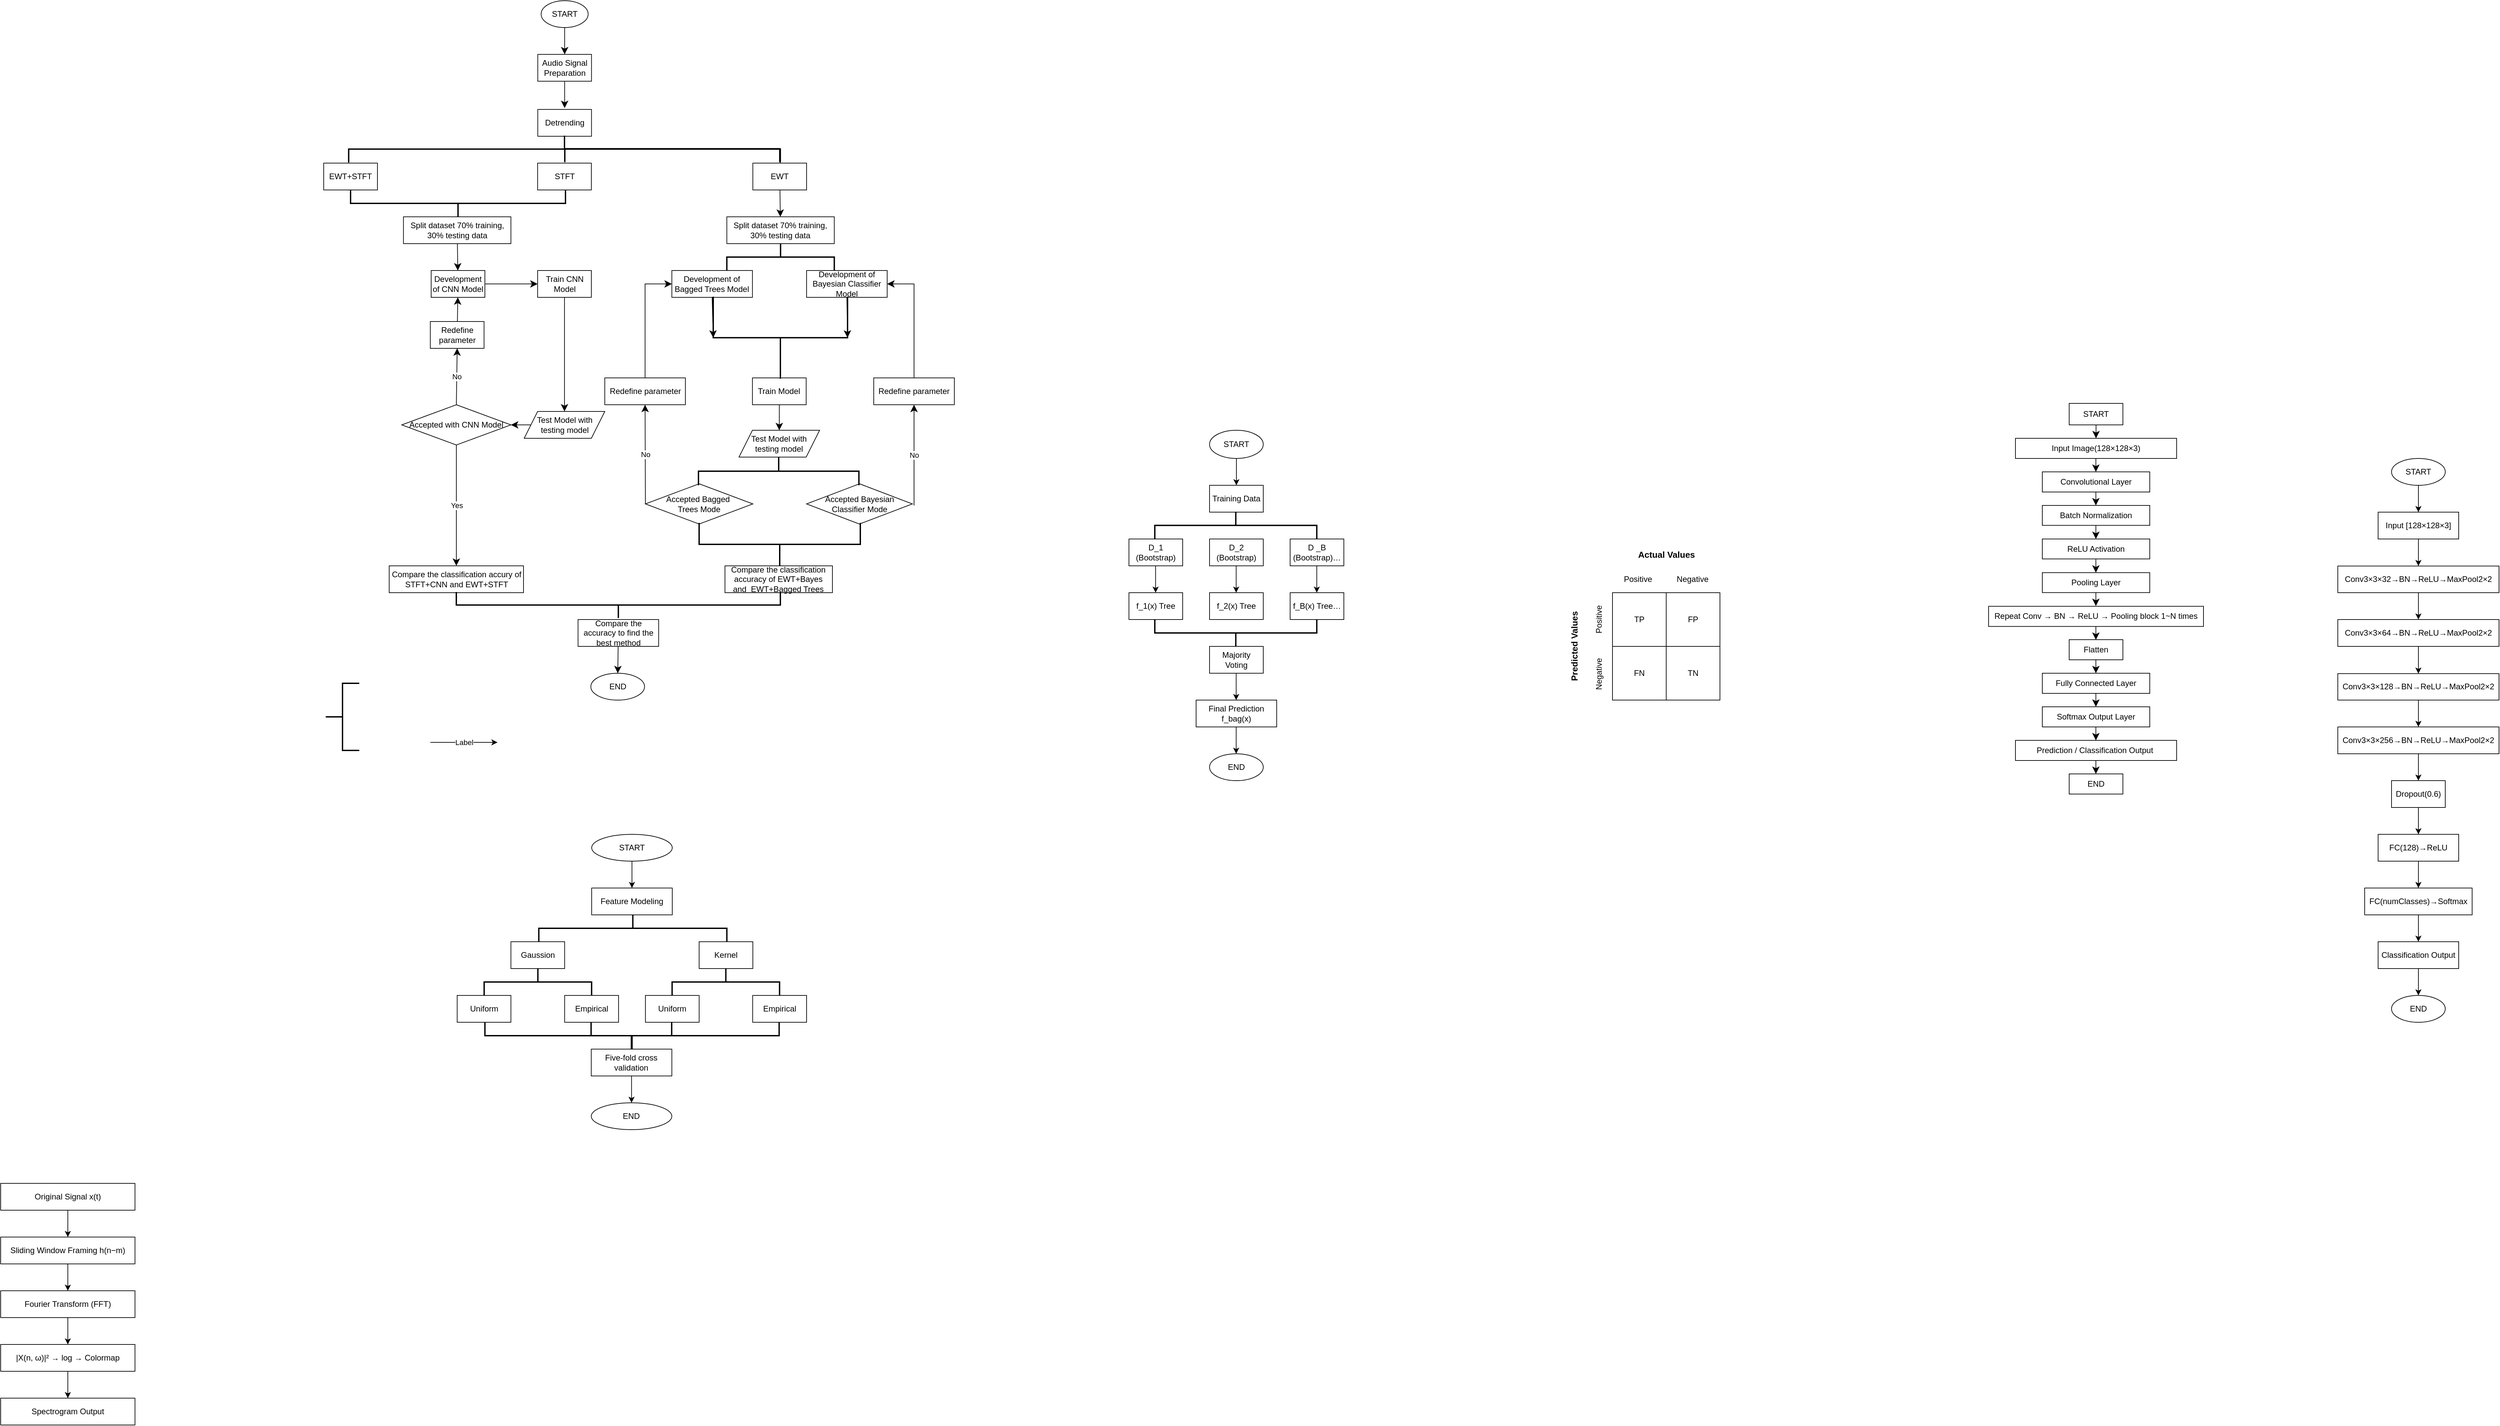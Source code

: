 <mxfile version="27.1.6" pages="2">
  <diagram name="第 1 页" id="Ts9QefI9ls8VZw8CITLL">
    <mxGraphModel dx="510" dy="2290" grid="0" gridSize="10" guides="1" tooltips="1" connect="1" arrows="1" fold="1" page="0" pageScale="1" pageWidth="827" pageHeight="1169" math="0" shadow="0">
      <root>
        <mxCell id="0" />
        <mxCell id="1" parent="0" />
        <mxCell id="InuJppW9Su6g9SX72eop-20" value="" style="edgeStyle=none;curved=1;rounded=0;orthogonalLoop=1;jettySize=auto;html=1;fontSize=12;startSize=8;endSize=8;" parent="1" source="InuJppW9Su6g9SX72eop-1" target="InuJppW9Su6g9SX72eop-2" edge="1">
          <mxGeometry relative="1" as="geometry" />
        </mxCell>
        <mxCell id="InuJppW9Su6g9SX72eop-1" value="START" style="ellipse;whiteSpace=wrap;html=1;" parent="1" vertex="1">
          <mxGeometry x="1044.75" y="-1082" width="70" height="40" as="geometry" />
        </mxCell>
        <mxCell id="InuJppW9Su6g9SX72eop-24" value="" style="edgeStyle=none;curved=1;rounded=0;orthogonalLoop=1;jettySize=auto;html=1;fontSize=12;startSize=8;endSize=8;" parent="1" source="InuJppW9Su6g9SX72eop-2" edge="1">
          <mxGeometry relative="1" as="geometry">
            <mxPoint x="1079.75" y="-922" as="targetPoint" />
          </mxGeometry>
        </mxCell>
        <mxCell id="InuJppW9Su6g9SX72eop-2" value="Audio Signal Preparation" style="rounded=0;whiteSpace=wrap;html=1;" parent="1" vertex="1">
          <mxGeometry x="1039.75" y="-1002" width="80" height="40" as="geometry" />
        </mxCell>
        <mxCell id="InuJppW9Su6g9SX72eop-3" value="Detrending" style="rounded=0;whiteSpace=wrap;html=1;" parent="1" vertex="1">
          <mxGeometry x="1039.75" y="-920" width="80" height="40" as="geometry" />
        </mxCell>
        <mxCell id="InuJppW9Su6g9SX72eop-28" value="" style="edgeStyle=none;curved=1;rounded=0;orthogonalLoop=1;jettySize=auto;html=1;fontSize=12;startSize=8;endSize=8;" parent="1" source="InuJppW9Su6g9SX72eop-4" target="InuJppW9Su6g9SX72eop-8" edge="1">
          <mxGeometry relative="1" as="geometry" />
        </mxCell>
        <mxCell id="InuJppW9Su6g9SX72eop-4" value="EWT" style="rounded=0;whiteSpace=wrap;html=1;" parent="1" vertex="1">
          <mxGeometry x="1360" y="-840" width="80" height="40" as="geometry" />
        </mxCell>
        <mxCell id="InuJppW9Su6g9SX72eop-6" value="STFT&lt;span style=&quot;color: rgba(0, 0, 0, 0); font-family: monospace; font-size: 0px; text-align: start; text-wrap-mode: nowrap;&quot;&gt;%3CmxGraphModel%3E%3Croot%3E%3CmxCell%20id%3D%220%22%2F%3E%3CmxCell%20id%3D%221%22%20parent%3D%220%22%2F%3E%3CmxCell%20id%3D%222%22%20value%3D%22EWT%22%20style%3D%22rounded%3D0%3BwhiteSpace%3Dwrap%3Bhtml%3D1%3B%22%20vertex%3D%221%22%20parent%3D%221%22%3E%3CmxGeometry%20x%3D%22240%22%20y%3D%22390%22%20width%3D%2280%22%20height%3D%2230%22%20as%3D%22geometry%22%2F%3E%3C%2FmxCell%3E%3C%2Froot%3E%3C%2FmxGraphModel%3E&lt;/span&gt;" style="rounded=0;whiteSpace=wrap;html=1;" parent="1" vertex="1">
          <mxGeometry x="1039.53" y="-840" width="80" height="40" as="geometry" />
        </mxCell>
        <mxCell id="InuJppW9Su6g9SX72eop-7" value="EWT+STFT" style="rounded=0;whiteSpace=wrap;html=1;" parent="1" vertex="1">
          <mxGeometry x="721" y="-840" width="80" height="40" as="geometry" />
        </mxCell>
        <mxCell id="InuJppW9Su6g9SX72eop-8" value="Split dataset 70% training, 30% testing data" style="rounded=0;whiteSpace=wrap;html=1;" parent="1" vertex="1">
          <mxGeometry x="1321.25" y="-760" width="160" height="40" as="geometry" />
        </mxCell>
        <mxCell id="InuJppW9Su6g9SX72eop-30" value="" style="edgeStyle=none;curved=1;rounded=0;orthogonalLoop=1;jettySize=auto;html=1;fontSize=12;startSize=8;endSize=8;" parent="1" source="InuJppW9Su6g9SX72eop-12" target="InuJppW9Su6g9SX72eop-15" edge="1">
          <mxGeometry relative="1" as="geometry" />
        </mxCell>
        <mxCell id="InuJppW9Su6g9SX72eop-12" value="Split dataset 70% training, 30% testing data" style="rounded=0;whiteSpace=wrap;html=1;" parent="1" vertex="1">
          <mxGeometry x="839.75" y="-760" width="160" height="40" as="geometry" />
        </mxCell>
        <mxCell id="InuJppW9Su6g9SX72eop-13" value="Development of Bayesian Classifier Model" style="rounded=0;whiteSpace=wrap;html=1;" parent="1" vertex="1">
          <mxGeometry x="1440" y="-680" width="120" height="40" as="geometry" />
        </mxCell>
        <mxCell id="InuJppW9Su6g9SX72eop-31" value="" style="edgeStyle=none;curved=1;rounded=0;orthogonalLoop=1;jettySize=auto;html=1;fontSize=12;startSize=8;endSize=8;" parent="1" source="InuJppW9Su6g9SX72eop-15" target="InuJppW9Su6g9SX72eop-16" edge="1">
          <mxGeometry relative="1" as="geometry" />
        </mxCell>
        <mxCell id="InuJppW9Su6g9SX72eop-15" value="Development of CNN Model" style="rounded=0;whiteSpace=wrap;html=1;" parent="1" vertex="1">
          <mxGeometry x="881" y="-680" width="80" height="40" as="geometry" />
        </mxCell>
        <mxCell id="InuJppW9Su6g9SX72eop-40" value="" style="edgeStyle=none;curved=1;rounded=0;orthogonalLoop=1;jettySize=auto;html=1;fontSize=12;startSize=8;endSize=8;" parent="1" source="InuJppW9Su6g9SX72eop-16" target="InuJppW9Su6g9SX72eop-36" edge="1">
          <mxGeometry relative="1" as="geometry" />
        </mxCell>
        <mxCell id="InuJppW9Su6g9SX72eop-16" value="Train CNN Model" style="rounded=0;whiteSpace=wrap;html=1;" parent="1" vertex="1">
          <mxGeometry x="1039.53" y="-680" width="80" height="40" as="geometry" />
        </mxCell>
        <mxCell id="InuJppW9Su6g9SX72eop-17" style="edgeStyle=none;curved=1;rounded=0;orthogonalLoop=1;jettySize=auto;html=1;exitX=1;exitY=0.5;exitDx=0;exitDy=0;fontSize=12;startSize=8;endSize=8;" parent="1" source="InuJppW9Su6g9SX72eop-13" target="InuJppW9Su6g9SX72eop-13" edge="1">
          <mxGeometry relative="1" as="geometry" />
        </mxCell>
        <mxCell id="InuJppW9Su6g9SX72eop-18" value="Development of Bagged Trees Model" style="rounded=0;whiteSpace=wrap;html=1;" parent="1" vertex="1">
          <mxGeometry x="1239.38" y="-680" width="120" height="40" as="geometry" />
        </mxCell>
        <mxCell id="InuJppW9Su6g9SX72eop-45" value="" style="edgeStyle=none;curved=1;rounded=0;orthogonalLoop=1;jettySize=auto;html=1;fontSize=12;startSize=8;endSize=8;" parent="1" source="InuJppW9Su6g9SX72eop-19" target="InuJppW9Su6g9SX72eop-34" edge="1">
          <mxGeometry relative="1" as="geometry" />
        </mxCell>
        <mxCell id="InuJppW9Su6g9SX72eop-19" value="Train Model" style="rounded=0;whiteSpace=wrap;html=1;" parent="1" vertex="1">
          <mxGeometry x="1359.38" y="-520" width="80" height="40" as="geometry" />
        </mxCell>
        <mxCell id="InuJppW9Su6g9SX72eop-25" value="" style="strokeWidth=2;html=1;shape=mxgraph.flowchart.annotation_2;align=left;labelPosition=right;pointerEvents=1;rotation=90;" parent="1" vertex="1">
          <mxGeometry x="1059.51" y="-1182.22" width="40.03" height="642.67" as="geometry" />
        </mxCell>
        <mxCell id="InuJppW9Su6g9SX72eop-26" value="" style="strokeWidth=2;html=1;shape=mxgraph.flowchart.annotation_2;align=left;labelPosition=right;pointerEvents=1;rotation=-90;" parent="1" vertex="1">
          <mxGeometry x="901" y="-940" width="40" height="320" as="geometry" />
        </mxCell>
        <mxCell id="InuJppW9Su6g9SX72eop-29" value="" style="strokeWidth=2;html=1;shape=mxgraph.flowchart.annotation_2;align=left;labelPosition=right;pointerEvents=1;rotation=90;" parent="1" vertex="1">
          <mxGeometry x="1381.25" y="-780" width="40" height="160" as="geometry" />
        </mxCell>
        <mxCell id="InuJppW9Su6g9SX72eop-32" value="" style="strokeWidth=2;html=1;shape=mxgraph.flowchart.annotation_2;align=left;labelPosition=right;pointerEvents=1;rotation=-90;" parent="1" vertex="1">
          <mxGeometry x="1339.91" y="-679.9" width="122.19" height="200" as="geometry" />
        </mxCell>
        <mxCell id="InuJppW9Su6g9SX72eop-34" value="Test Model with testing model" style="shape=parallelogram;perimeter=parallelogramPerimeter;whiteSpace=wrap;html=1;fixedSize=1;" parent="1" vertex="1">
          <mxGeometry x="1339.38" y="-442" width="120" height="40" as="geometry" />
        </mxCell>
        <mxCell id="InuJppW9Su6g9SX72eop-41" value="" style="edgeStyle=none;curved=1;rounded=0;orthogonalLoop=1;jettySize=auto;html=1;fontSize=12;startSize=8;endSize=8;" parent="1" source="InuJppW9Su6g9SX72eop-36" target="InuJppW9Su6g9SX72eop-38" edge="1">
          <mxGeometry relative="1" as="geometry" />
        </mxCell>
        <mxCell id="InuJppW9Su6g9SX72eop-36" value="Test Model with testing model" style="shape=parallelogram;perimeter=parallelogramPerimeter;whiteSpace=wrap;html=1;fixedSize=1;" parent="1" vertex="1">
          <mxGeometry x="1019.53" y="-470" width="120" height="40" as="geometry" />
        </mxCell>
        <mxCell id="InuJppW9Su6g9SX72eop-44" value="" style="edgeStyle=none;curved=1;rounded=0;orthogonalLoop=1;jettySize=auto;html=1;fontSize=12;startSize=8;endSize=8;" parent="1" source="InuJppW9Su6g9SX72eop-37" target="InuJppW9Su6g9SX72eop-15" edge="1">
          <mxGeometry relative="1" as="geometry" />
        </mxCell>
        <mxCell id="InuJppW9Su6g9SX72eop-37" value="Redefine parameter" style="rounded=0;whiteSpace=wrap;html=1;" parent="1" vertex="1">
          <mxGeometry x="879.75" y="-604" width="80" height="40" as="geometry" />
        </mxCell>
        <mxCell id="InuJppW9Su6g9SX72eop-38" value="Accepted with CNN Model" style="rhombus;whiteSpace=wrap;html=1;" parent="1" vertex="1">
          <mxGeometry x="837.25" y="-480" width="162.5" height="60" as="geometry" />
        </mxCell>
        <mxCell id="InuJppW9Su6g9SX72eop-46" value="Compare the classification accuracy of EWT+Bayes and&amp;nbsp; EWT+Bagged Trees" style="rounded=0;whiteSpace=wrap;html=1;" parent="1" vertex="1">
          <mxGeometry x="1318.47" y="-240" width="160" height="40" as="geometry" />
        </mxCell>
        <mxCell id="InuJppW9Su6g9SX72eop-47" value="&lt;div&gt;Accepted Bayesian&lt;/div&gt;&lt;div&gt;Classifier Mode&lt;/div&gt;" style="rhombus;whiteSpace=wrap;html=1;" parent="1" vertex="1">
          <mxGeometry x="1440" y="-362.23" width="157.5" height="60" as="geometry" />
        </mxCell>
        <mxCell id="InuJppW9Su6g9SX72eop-48" value="Accepted Bagged&amp;nbsp;&lt;div&gt;Trees Mode&lt;/div&gt;" style="rhombus;whiteSpace=wrap;html=1;" parent="1" vertex="1">
          <mxGeometry x="1200" y="-362.23" width="160" height="60" as="geometry" />
        </mxCell>
        <mxCell id="InuJppW9Su6g9SX72eop-49" value="Redefine parameter" style="rounded=0;whiteSpace=wrap;html=1;" parent="1" vertex="1">
          <mxGeometry x="1540" y="-520" width="120" height="40" as="geometry" />
        </mxCell>
        <mxCell id="InuJppW9Su6g9SX72eop-50" value="Redefine parameter" style="rounded=0;whiteSpace=wrap;html=1;" parent="1" vertex="1">
          <mxGeometry x="1139.53" y="-520" width="120" height="40" as="geometry" />
        </mxCell>
        <mxCell id="InuJppW9Su6g9SX72eop-55" value="" style="strokeWidth=2;html=1;shape=mxgraph.flowchart.annotation_2;align=left;labelPosition=right;pointerEvents=1;rotation=90;" parent="1" vertex="1">
          <mxGeometry x="1377.5" y="-500.41" width="41.93" height="238.89" as="geometry" />
        </mxCell>
        <mxCell id="InuJppW9Su6g9SX72eop-61" value="Compare the classification accury of STFT+CNN and EWT+STFT" style="whiteSpace=wrap;html=1;" parent="1" vertex="1">
          <mxGeometry x="818.5" y="-240" width="200" height="40" as="geometry" />
        </mxCell>
        <mxCell id="InuJppW9Su6g9SX72eop-63" value="" style="strokeWidth=2;html=1;shape=mxgraph.flowchart.annotation_2;align=left;labelPosition=right;pointerEvents=1;rotation=-90;" parent="1" vertex="1">
          <mxGeometry x="1140.33" y="-422.82" width="38.75" height="482.5" as="geometry" />
        </mxCell>
        <mxCell id="InuJppW9Su6g9SX72eop-66" value="" style="edgeStyle=none;curved=1;rounded=0;orthogonalLoop=1;jettySize=auto;html=1;fontSize=12;startSize=8;endSize=8;" parent="1" source="InuJppW9Su6g9SX72eop-64" target="InuJppW9Su6g9SX72eop-65" edge="1">
          <mxGeometry relative="1" as="geometry" />
        </mxCell>
        <mxCell id="InuJppW9Su6g9SX72eop-64" value="Compare the accuracy to find the best method" style="rounded=0;whiteSpace=wrap;html=1;" parent="1" vertex="1">
          <mxGeometry x="1099.71" y="-160" width="120" height="40" as="geometry" />
        </mxCell>
        <mxCell id="InuJppW9Su6g9SX72eop-65" value="END" style="ellipse;whiteSpace=wrap;html=1;rounded=0;" parent="1" vertex="1">
          <mxGeometry x="1118.75" y="-80" width="80" height="40" as="geometry" />
        </mxCell>
        <mxCell id="InuJppW9Su6g9SX72eop-69" value="" style="strokeWidth=2;html=1;shape=mxgraph.flowchart.annotation_2;align=left;labelPosition=right;pointerEvents=1;rotation=-90;" parent="1" vertex="1">
          <mxGeometry x="1367.97" y="-392.03" width="64.06" height="240" as="geometry" />
        </mxCell>
        <mxCell id="QcKPX9PLKNFZhxvS6d2n-1" value="Original Signal x(t)" style="rounded=0;whiteSpace=wrap;html=1;" parent="1" vertex="1">
          <mxGeometry x="240" y="680" width="200" height="40" as="geometry" />
        </mxCell>
        <mxCell id="QcKPX9PLKNFZhxvS6d2n-3" value="Sliding Window Framing h(n−m)" style="rounded=0;whiteSpace=wrap;html=1;" parent="1" vertex="1">
          <mxGeometry x="240" y="760" width="200" height="40" as="geometry" />
        </mxCell>
        <mxCell id="QcKPX9PLKNFZhxvS6d2n-4" value="Fourier Transform (FFT)" style="rounded=0;whiteSpace=wrap;html=1;" parent="1" vertex="1">
          <mxGeometry x="240" y="840" width="200" height="40" as="geometry" />
        </mxCell>
        <mxCell id="QcKPX9PLKNFZhxvS6d2n-5" value="|X(n, ω)|² → log → Colormap" style="rounded=0;whiteSpace=wrap;html=1;" parent="1" vertex="1">
          <mxGeometry x="240" y="920" width="200" height="40" as="geometry" />
        </mxCell>
        <mxCell id="QcKPX9PLKNFZhxvS6d2n-6" value="Spectrogram Output" style="rounded=0;whiteSpace=wrap;html=1;" parent="1" vertex="1">
          <mxGeometry x="240" y="1000" width="200" height="40" as="geometry" />
        </mxCell>
        <mxCell id="QcKPX9PLKNFZhxvS6d2n-7" value="" style="endArrow=classic;html=1;rounded=0;exitX=0.5;exitY=1;exitDx=0;exitDy=0;entryX=0.5;entryY=0;entryDx=0;entryDy=0;" parent="1" source="QcKPX9PLKNFZhxvS6d2n-1" target="QcKPX9PLKNFZhxvS6d2n-3" edge="1">
          <mxGeometry width="50" height="50" relative="1" as="geometry">
            <mxPoint x="710" y="980" as="sourcePoint" />
            <mxPoint x="760" y="930" as="targetPoint" />
          </mxGeometry>
        </mxCell>
        <mxCell id="QcKPX9PLKNFZhxvS6d2n-8" value="" style="endArrow=classic;html=1;rounded=0;exitX=0.5;exitY=1;exitDx=0;exitDy=0;entryX=0.5;entryY=0;entryDx=0;entryDy=0;" parent="1" source="QcKPX9PLKNFZhxvS6d2n-3" target="QcKPX9PLKNFZhxvS6d2n-4" edge="1">
          <mxGeometry width="50" height="50" relative="1" as="geometry">
            <mxPoint x="350" y="790" as="sourcePoint" />
            <mxPoint x="350" y="830" as="targetPoint" />
          </mxGeometry>
        </mxCell>
        <mxCell id="QcKPX9PLKNFZhxvS6d2n-9" value="" style="endArrow=classic;html=1;rounded=0;exitX=0.5;exitY=1;exitDx=0;exitDy=0;entryX=0.5;entryY=0;entryDx=0;entryDy=0;" parent="1" source="QcKPX9PLKNFZhxvS6d2n-4" target="QcKPX9PLKNFZhxvS6d2n-5" edge="1">
          <mxGeometry width="50" height="50" relative="1" as="geometry">
            <mxPoint x="350" y="850" as="sourcePoint" />
            <mxPoint x="350" y="890" as="targetPoint" />
          </mxGeometry>
        </mxCell>
        <mxCell id="QcKPX9PLKNFZhxvS6d2n-10" value="" style="endArrow=classic;html=1;rounded=0;exitX=0.5;exitY=1;exitDx=0;exitDy=0;" parent="1" source="QcKPX9PLKNFZhxvS6d2n-5" target="QcKPX9PLKNFZhxvS6d2n-6" edge="1">
          <mxGeometry width="50" height="50" relative="1" as="geometry">
            <mxPoint x="400" y="1030" as="sourcePoint" />
            <mxPoint x="400" y="1070" as="targetPoint" />
          </mxGeometry>
        </mxCell>
        <mxCell id="bjQ1mSkmay1jrwjNl--r-12" value="" style="strokeWidth=2;html=1;shape=mxgraph.flowchart.annotation_1;align=left;pointerEvents=1;rotation=90;" parent="1" vertex="1">
          <mxGeometry x="1230.04" y="-1011.42" width="20" height="320.09" as="geometry" />
        </mxCell>
        <mxCell id="bjQ1mSkmay1jrwjNl--r-26" value="" style="edgeStyle=orthogonalEdgeStyle;rounded=0;orthogonalLoop=1;jettySize=auto;html=1;" parent="1" source="bjQ1mSkmay1jrwjNl--r-14" target="bjQ1mSkmay1jrwjNl--r-15" edge="1">
          <mxGeometry relative="1" as="geometry" />
        </mxCell>
        <mxCell id="bjQ1mSkmay1jrwjNl--r-14" value="START" style="ellipse;whiteSpace=wrap;html=1;" parent="1" vertex="1">
          <mxGeometry x="1120" y="160" width="120" height="40" as="geometry" />
        </mxCell>
        <mxCell id="bjQ1mSkmay1jrwjNl--r-15" value="Feature Modeling" style="rounded=0;whiteSpace=wrap;html=1;" parent="1" vertex="1">
          <mxGeometry x="1120" y="240" width="120" height="40" as="geometry" />
        </mxCell>
        <mxCell id="bjQ1mSkmay1jrwjNl--r-16" value="Gaussion" style="rounded=0;whiteSpace=wrap;html=1;" parent="1" vertex="1">
          <mxGeometry x="999.75" y="320" width="80" height="40" as="geometry" />
        </mxCell>
        <mxCell id="bjQ1mSkmay1jrwjNl--r-17" value="Kernel" style="rounded=0;whiteSpace=wrap;html=1;" parent="1" vertex="1">
          <mxGeometry x="1280" y="320" width="80" height="40" as="geometry" />
        </mxCell>
        <mxCell id="bjQ1mSkmay1jrwjNl--r-18" value="Empirical" style="rounded=0;whiteSpace=wrap;html=1;" parent="1" vertex="1">
          <mxGeometry x="1079.75" y="400" width="80.29" height="40" as="geometry" />
        </mxCell>
        <mxCell id="bjQ1mSkmay1jrwjNl--r-20" value="Uniform" style="rounded=0;whiteSpace=wrap;html=1;" parent="1" vertex="1">
          <mxGeometry x="919.75" y="400" width="80" height="40" as="geometry" />
        </mxCell>
        <mxCell id="bjQ1mSkmay1jrwjNl--r-22" value="Five-fold cross validation" style="rounded=0;whiteSpace=wrap;html=1;" parent="1" vertex="1">
          <mxGeometry x="1119.38" y="480" width="120" height="40" as="geometry" />
        </mxCell>
        <mxCell id="bjQ1mSkmay1jrwjNl--r-23" value="END" style="ellipse;whiteSpace=wrap;html=1;" parent="1" vertex="1">
          <mxGeometry x="1119.38" y="560" width="120" height="40" as="geometry" />
        </mxCell>
        <mxCell id="bjQ1mSkmay1jrwjNl--r-24" value="Uniform" style="rounded=0;whiteSpace=wrap;html=1;" parent="1" vertex="1">
          <mxGeometry x="1200.04" y="400" width="80" height="40" as="geometry" />
        </mxCell>
        <mxCell id="bjQ1mSkmay1jrwjNl--r-25" value="Empirical" style="rounded=0;whiteSpace=wrap;html=1;" parent="1" vertex="1">
          <mxGeometry x="1359.71" y="400" width="80.29" height="40" as="geometry" />
        </mxCell>
        <mxCell id="bjQ1mSkmay1jrwjNl--r-29" value="" style="strokeWidth=2;html=1;shape=mxgraph.flowchart.annotation_2;align=left;labelPosition=right;pointerEvents=1;rotation=90;" parent="1" vertex="1">
          <mxGeometry x="1161.68" y="160" width="39.22" height="280" as="geometry" />
        </mxCell>
        <mxCell id="bjQ1mSkmay1jrwjNl--r-30" value="" style="strokeWidth=2;html=1;shape=mxgraph.flowchart.annotation_2;align=left;labelPosition=right;pointerEvents=1;rotation=90;" parent="1" vertex="1">
          <mxGeometry x="1020.29" y="300" width="39.22" height="160" as="geometry" />
        </mxCell>
        <mxCell id="bjQ1mSkmay1jrwjNl--r-31" value="" style="strokeWidth=2;html=1;shape=mxgraph.flowchart.annotation_2;align=left;labelPosition=right;pointerEvents=1;rotation=90;" parent="1" vertex="1">
          <mxGeometry x="1300.16" y="300.0" width="39.22" height="160" as="geometry" />
        </mxCell>
        <mxCell id="bjQ1mSkmay1jrwjNl--r-33" value="" style="endArrow=classic;html=1;rounded=0;exitX=0.5;exitY=1;exitDx=0;exitDy=0;entryX=0.5;entryY=0;entryDx=0;entryDy=0;" parent="1" source="bjQ1mSkmay1jrwjNl--r-22" target="bjQ1mSkmay1jrwjNl--r-23" edge="1">
          <mxGeometry width="50" height="50" relative="1" as="geometry">
            <mxPoint x="1180" y="450" as="sourcePoint" />
            <mxPoint x="1230" y="400" as="targetPoint" />
          </mxGeometry>
        </mxCell>
        <mxCell id="bjQ1mSkmay1jrwjNl--r-34" value="" style="strokeWidth=2;html=1;shape=mxgraph.flowchart.annotation_2;align=left;labelPosition=right;pointerEvents=1;rotation=-90;" parent="1" vertex="1">
          <mxGeometry x="1159.53" y="400" width="39.22" height="120" as="geometry" />
        </mxCell>
        <mxCell id="bjQ1mSkmay1jrwjNl--r-35" value="" style="strokeWidth=2;html=1;shape=mxgraph.flowchart.annotation_2;align=left;labelPosition=right;pointerEvents=1;rotation=-90;" parent="1" vertex="1">
          <mxGeometry x="1160.49" y="240.94" width="39.22" height="438.09" as="geometry" />
        </mxCell>
        <mxCell id="bjQ1mSkmay1jrwjNl--r-36" value="START" style="ellipse;whiteSpace=wrap;html=1;" parent="1" vertex="1">
          <mxGeometry x="2040" y="-442.03" width="80" height="42.03" as="geometry" />
        </mxCell>
        <mxCell id="bjQ1mSkmay1jrwjNl--r-37" value="Training Data" style="rounded=0;whiteSpace=wrap;html=1;" parent="1" vertex="1">
          <mxGeometry x="2040" y="-360" width="80" height="40" as="geometry" />
        </mxCell>
        <mxCell id="bjQ1mSkmay1jrwjNl--r-38" value="D_1 (Bootstrap)" style="rounded=0;whiteSpace=wrap;html=1;" parent="1" vertex="1">
          <mxGeometry x="1920" y="-280" width="80" height="40" as="geometry" />
        </mxCell>
        <mxCell id="bjQ1mSkmay1jrwjNl--r-39" value="D_2 (Bootstrap)" style="rounded=0;whiteSpace=wrap;html=1;" parent="1" vertex="1">
          <mxGeometry x="2040" y="-280" width="80" height="40" as="geometry" />
        </mxCell>
        <mxCell id="bjQ1mSkmay1jrwjNl--r-40" value="D _B (Bootstrap)…" style="rounded=0;whiteSpace=wrap;html=1;" parent="1" vertex="1">
          <mxGeometry x="2160" y="-280" width="80" height="40" as="geometry" />
        </mxCell>
        <mxCell id="bjQ1mSkmay1jrwjNl--r-41" value="f_1(x) Tree" style="rounded=0;whiteSpace=wrap;html=1;" parent="1" vertex="1">
          <mxGeometry x="1920" y="-200" width="80" height="40" as="geometry" />
        </mxCell>
        <mxCell id="bjQ1mSkmay1jrwjNl--r-44" value="f_2(x) Tree" style="rounded=0;whiteSpace=wrap;html=1;" parent="1" vertex="1">
          <mxGeometry x="2040" y="-200" width="80" height="40" as="geometry" />
        </mxCell>
        <mxCell id="bjQ1mSkmay1jrwjNl--r-45" value="f_B(x) Tree…" style="rounded=0;whiteSpace=wrap;html=1;" parent="1" vertex="1">
          <mxGeometry x="2160" y="-200" width="80" height="40" as="geometry" />
        </mxCell>
        <mxCell id="bjQ1mSkmay1jrwjNl--r-46" value="Majority Voting" style="rounded=0;whiteSpace=wrap;html=1;" parent="1" vertex="1">
          <mxGeometry x="2040" y="-120" width="80" height="40" as="geometry" />
        </mxCell>
        <mxCell id="bjQ1mSkmay1jrwjNl--r-47" value="Final Prediction f_bag(x)" style="rounded=0;whiteSpace=wrap;html=1;" parent="1" vertex="1">
          <mxGeometry x="2020" y="-40" width="120" height="40" as="geometry" />
        </mxCell>
        <mxCell id="bjQ1mSkmay1jrwjNl--r-48" value="END" style="ellipse;whiteSpace=wrap;html=1;" parent="1" vertex="1">
          <mxGeometry x="2040" y="40" width="80" height="40" as="geometry" />
        </mxCell>
        <mxCell id="bjQ1mSkmay1jrwjNl--r-49" value="" style="endArrow=classic;html=1;rounded=0;exitX=0.5;exitY=1;exitDx=0;exitDy=0;entryX=0.5;entryY=0;entryDx=0;entryDy=0;" parent="1" source="bjQ1mSkmay1jrwjNl--r-36" target="bjQ1mSkmay1jrwjNl--r-37" edge="1">
          <mxGeometry width="50" height="50" relative="1" as="geometry">
            <mxPoint x="2090" y="-180" as="sourcePoint" />
            <mxPoint x="2140" y="-230" as="targetPoint" />
          </mxGeometry>
        </mxCell>
        <mxCell id="bjQ1mSkmay1jrwjNl--r-50" value="" style="endArrow=classic;html=1;rounded=0;exitX=0.5;exitY=1;exitDx=0;exitDy=0;entryX=0.5;entryY=0;entryDx=0;entryDy=0;" parent="1" edge="1">
          <mxGeometry width="50" height="50" relative="1" as="geometry">
            <mxPoint x="2199.68" y="-240" as="sourcePoint" />
            <mxPoint x="2199.68" y="-200" as="targetPoint" />
          </mxGeometry>
        </mxCell>
        <mxCell id="bjQ1mSkmay1jrwjNl--r-51" value="" style="endArrow=classic;html=1;rounded=0;exitX=0.5;exitY=1;exitDx=0;exitDy=0;entryX=0.5;entryY=0;entryDx=0;entryDy=0;" parent="1" edge="1">
          <mxGeometry width="50" height="50" relative="1" as="geometry">
            <mxPoint x="2079.68" y="-240" as="sourcePoint" />
            <mxPoint x="2079.68" y="-200" as="targetPoint" />
          </mxGeometry>
        </mxCell>
        <mxCell id="bjQ1mSkmay1jrwjNl--r-52" value="" style="endArrow=classic;html=1;rounded=0;exitX=0.5;exitY=1;exitDx=0;exitDy=0;entryX=0.5;entryY=0;entryDx=0;entryDy=0;" parent="1" edge="1">
          <mxGeometry width="50" height="50" relative="1" as="geometry">
            <mxPoint x="1959.68" y="-240" as="sourcePoint" />
            <mxPoint x="1959.68" y="-200" as="targetPoint" />
          </mxGeometry>
        </mxCell>
        <mxCell id="bjQ1mSkmay1jrwjNl--r-53" value="" style="endArrow=classic;html=1;rounded=0;exitX=0.5;exitY=1;exitDx=0;exitDy=0;entryX=0.5;entryY=0;entryDx=0;entryDy=0;" parent="1" edge="1">
          <mxGeometry width="50" height="50" relative="1" as="geometry">
            <mxPoint x="2079.68" y="-80" as="sourcePoint" />
            <mxPoint x="2079.68" y="-40" as="targetPoint" />
          </mxGeometry>
        </mxCell>
        <mxCell id="bjQ1mSkmay1jrwjNl--r-54" value="" style="endArrow=classic;html=1;rounded=0;exitX=0.5;exitY=1;exitDx=0;exitDy=0;entryX=0.5;entryY=0;entryDx=0;entryDy=0;" parent="1" edge="1">
          <mxGeometry width="50" height="50" relative="1" as="geometry">
            <mxPoint x="2079.68" as="sourcePoint" />
            <mxPoint x="2079.68" y="40" as="targetPoint" />
          </mxGeometry>
        </mxCell>
        <mxCell id="bjQ1mSkmay1jrwjNl--r-55" value="" style="strokeWidth=2;html=1;shape=mxgraph.flowchart.annotation_2;align=left;labelPosition=right;pointerEvents=1;rotation=90;" parent="1" vertex="1">
          <mxGeometry x="2058.79" y="-420.88" width="40.63" height="241.17" as="geometry" />
        </mxCell>
        <mxCell id="bjQ1mSkmay1jrwjNl--r-56" value="" style="strokeWidth=2;html=1;shape=mxgraph.flowchart.annotation_2;align=left;labelPosition=right;pointerEvents=1;rotation=-90;" parent="1" vertex="1">
          <mxGeometry x="2058.79" y="-260.58" width="40.63" height="241.17" as="geometry" />
        </mxCell>
        <mxCell id="bjQ1mSkmay1jrwjNl--r-69" value="" style="edgeStyle=orthogonalEdgeStyle;rounded=0;orthogonalLoop=1;jettySize=auto;html=1;" parent="1" source="bjQ1mSkmay1jrwjNl--r-59" target="bjQ1mSkmay1jrwjNl--r-60" edge="1">
          <mxGeometry relative="1" as="geometry" />
        </mxCell>
        <mxCell id="bjQ1mSkmay1jrwjNl--r-59" value="START" style="ellipse;whiteSpace=wrap;html=1;" parent="1" vertex="1">
          <mxGeometry x="3800" y="-400" width="80" height="40" as="geometry" />
        </mxCell>
        <mxCell id="bjQ1mSkmay1jrwjNl--r-70" value="" style="edgeStyle=orthogonalEdgeStyle;rounded=0;orthogonalLoop=1;jettySize=auto;html=1;" parent="1" source="bjQ1mSkmay1jrwjNl--r-60" target="bjQ1mSkmay1jrwjNl--r-61" edge="1">
          <mxGeometry relative="1" as="geometry" />
        </mxCell>
        <mxCell id="bjQ1mSkmay1jrwjNl--r-60" value="Input [128×128×3]" style="rounded=0;whiteSpace=wrap;html=1;" parent="1" vertex="1">
          <mxGeometry x="3780" y="-320" width="120" height="40" as="geometry" />
        </mxCell>
        <mxCell id="bjQ1mSkmay1jrwjNl--r-71" value="" style="edgeStyle=orthogonalEdgeStyle;rounded=0;orthogonalLoop=1;jettySize=auto;html=1;" parent="1" source="bjQ1mSkmay1jrwjNl--r-61" target="bjQ1mSkmay1jrwjNl--r-62" edge="1">
          <mxGeometry relative="1" as="geometry" />
        </mxCell>
        <mxCell id="bjQ1mSkmay1jrwjNl--r-61" value="Conv3×3×32→BN→ReLU→MaxPool2×2" style="rounded=0;whiteSpace=wrap;html=1;" parent="1" vertex="1">
          <mxGeometry x="3720" y="-239.71" width="240" height="39.71" as="geometry" />
        </mxCell>
        <mxCell id="bjQ1mSkmay1jrwjNl--r-72" value="" style="edgeStyle=orthogonalEdgeStyle;rounded=0;orthogonalLoop=1;jettySize=auto;html=1;" parent="1" source="bjQ1mSkmay1jrwjNl--r-62" target="bjQ1mSkmay1jrwjNl--r-63" edge="1">
          <mxGeometry relative="1" as="geometry" />
        </mxCell>
        <mxCell id="bjQ1mSkmay1jrwjNl--r-62" value="Conv3×3×64→BN→ReLU→MaxPool2×2" style="rounded=0;whiteSpace=wrap;html=1;" parent="1" vertex="1">
          <mxGeometry x="3720" y="-160" width="240" height="40" as="geometry" />
        </mxCell>
        <mxCell id="bjQ1mSkmay1jrwjNl--r-73" value="" style="edgeStyle=orthogonalEdgeStyle;rounded=0;orthogonalLoop=1;jettySize=auto;html=1;" parent="1" source="bjQ1mSkmay1jrwjNl--r-63" target="bjQ1mSkmay1jrwjNl--r-64" edge="1">
          <mxGeometry relative="1" as="geometry" />
        </mxCell>
        <mxCell id="bjQ1mSkmay1jrwjNl--r-63" value="Conv3×3×128→BN→ReLU→MaxPool2×2" style="rounded=0;whiteSpace=wrap;html=1;" parent="1" vertex="1">
          <mxGeometry x="3720" y="-79.41" width="240" height="39.41" as="geometry" />
        </mxCell>
        <mxCell id="bjQ1mSkmay1jrwjNl--r-74" value="" style="edgeStyle=orthogonalEdgeStyle;rounded=0;orthogonalLoop=1;jettySize=auto;html=1;" parent="1" source="bjQ1mSkmay1jrwjNl--r-64" target="bjQ1mSkmay1jrwjNl--r-65" edge="1">
          <mxGeometry relative="1" as="geometry" />
        </mxCell>
        <mxCell id="bjQ1mSkmay1jrwjNl--r-64" value="Conv3×3×256→BN→ReLU→MaxPool2×2" style="rounded=0;whiteSpace=wrap;html=1;" parent="1" vertex="1">
          <mxGeometry x="3720" width="240" height="40" as="geometry" />
        </mxCell>
        <mxCell id="bjQ1mSkmay1jrwjNl--r-75" value="" style="edgeStyle=orthogonalEdgeStyle;rounded=0;orthogonalLoop=1;jettySize=auto;html=1;" parent="1" source="bjQ1mSkmay1jrwjNl--r-65" target="bjQ1mSkmay1jrwjNl--r-66" edge="1">
          <mxGeometry relative="1" as="geometry" />
        </mxCell>
        <mxCell id="bjQ1mSkmay1jrwjNl--r-65" value="Dropout(0.6)" style="rounded=0;whiteSpace=wrap;html=1;" parent="1" vertex="1">
          <mxGeometry x="3800" y="80" width="80" height="40" as="geometry" />
        </mxCell>
        <mxCell id="bjQ1mSkmay1jrwjNl--r-76" value="" style="edgeStyle=orthogonalEdgeStyle;rounded=0;orthogonalLoop=1;jettySize=auto;html=1;" parent="1" source="bjQ1mSkmay1jrwjNl--r-66" target="bjQ1mSkmay1jrwjNl--r-67" edge="1">
          <mxGeometry relative="1" as="geometry" />
        </mxCell>
        <mxCell id="bjQ1mSkmay1jrwjNl--r-66" value="FC(128)→ReLU" style="rounded=0;whiteSpace=wrap;html=1;" parent="1" vertex="1">
          <mxGeometry x="3780" y="160" width="120" height="40" as="geometry" />
        </mxCell>
        <mxCell id="bjQ1mSkmay1jrwjNl--r-77" value="" style="edgeStyle=orthogonalEdgeStyle;rounded=0;orthogonalLoop=1;jettySize=auto;html=1;" parent="1" source="bjQ1mSkmay1jrwjNl--r-67" target="bjQ1mSkmay1jrwjNl--r-68" edge="1">
          <mxGeometry relative="1" as="geometry" />
        </mxCell>
        <mxCell id="bjQ1mSkmay1jrwjNl--r-67" value="FC(numClasses)→Softmax" style="rounded=0;whiteSpace=wrap;html=1;" parent="1" vertex="1">
          <mxGeometry x="3760" y="240" width="160" height="40" as="geometry" />
        </mxCell>
        <mxCell id="bjQ1mSkmay1jrwjNl--r-79" value="" style="edgeStyle=orthogonalEdgeStyle;rounded=0;orthogonalLoop=1;jettySize=auto;html=1;" parent="1" source="bjQ1mSkmay1jrwjNl--r-68" target="bjQ1mSkmay1jrwjNl--r-78" edge="1">
          <mxGeometry relative="1" as="geometry" />
        </mxCell>
        <mxCell id="bjQ1mSkmay1jrwjNl--r-68" value="Classification Output" style="rounded=0;whiteSpace=wrap;html=1;" parent="1" vertex="1">
          <mxGeometry x="3780" y="320" width="120" height="40" as="geometry" />
        </mxCell>
        <mxCell id="bjQ1mSkmay1jrwjNl--r-78" value="END" style="ellipse;whiteSpace=wrap;html=1;" parent="1" vertex="1">
          <mxGeometry x="3800" y="400" width="80" height="40" as="geometry" />
        </mxCell>
        <mxCell id="dg7a1gWHMKsd2DPE6517-1" value="" style="endArrow=classic;html=1;rounded=0;fontSize=12;startSize=8;endSize=8;curved=1;exitX=0.5;exitY=0;exitDx=0;exitDy=0;entryX=0.5;entryY=1;entryDx=0;entryDy=0;" parent="1" source="InuJppW9Su6g9SX72eop-38" target="InuJppW9Su6g9SX72eop-37" edge="1">
          <mxGeometry relative="1" as="geometry">
            <mxPoint x="890" y="-510" as="sourcePoint" />
            <mxPoint x="990" y="-510" as="targetPoint" />
          </mxGeometry>
        </mxCell>
        <mxCell id="dg7a1gWHMKsd2DPE6517-2" value="No" style="edgeLabel;resizable=0;html=1;;align=center;verticalAlign=middle;" parent="dg7a1gWHMKsd2DPE6517-1" connectable="0" vertex="1">
          <mxGeometry relative="1" as="geometry" />
        </mxCell>
        <mxCell id="dg7a1gWHMKsd2DPE6517-4" value="" style="endArrow=classic;html=1;rounded=0;fontSize=12;startSize=8;endSize=8;curved=1;exitX=0.5;exitY=1;exitDx=0;exitDy=0;entryX=0.5;entryY=0;entryDx=0;entryDy=0;" parent="1" source="InuJppW9Su6g9SX72eop-38" target="InuJppW9Su6g9SX72eop-61" edge="1">
          <mxGeometry relative="1" as="geometry">
            <mxPoint x="890" y="-320" as="sourcePoint" />
            <mxPoint x="990" y="-320" as="targetPoint" />
          </mxGeometry>
        </mxCell>
        <mxCell id="dg7a1gWHMKsd2DPE6517-5" value="Yes" style="edgeLabel;resizable=0;html=1;;align=center;verticalAlign=middle;" parent="dg7a1gWHMKsd2DPE6517-4" connectable="0" vertex="1">
          <mxGeometry relative="1" as="geometry" />
        </mxCell>
        <mxCell id="dg7a1gWHMKsd2DPE6517-9" value="" style="endArrow=classic;html=1;rounded=0;fontSize=12;startSize=8;endSize=8;curved=1;exitX=0.5;exitY=1;exitDx=0;exitDy=0;entryX=0.5;entryY=0;entryDx=0;entryDy=0;entryPerimeter=0;" parent="1" source="InuJppW9Su6g9SX72eop-18" target="InuJppW9Su6g9SX72eop-32" edge="1">
          <mxGeometry width="50" height="50" relative="1" as="geometry">
            <mxPoint x="1310" y="-470" as="sourcePoint" />
            <mxPoint x="1300" y="-600" as="targetPoint" />
          </mxGeometry>
        </mxCell>
        <mxCell id="dg7a1gWHMKsd2DPE6517-10" value="" style="endArrow=classic;html=1;rounded=0;fontSize=12;startSize=8;endSize=8;curved=1;exitX=0.5;exitY=1;exitDx=0;exitDy=0;entryX=0.5;entryY=1;entryDx=0;entryDy=0;entryPerimeter=0;" parent="1" source="InuJppW9Su6g9SX72eop-13" target="InuJppW9Su6g9SX72eop-32" edge="1">
          <mxGeometry width="50" height="50" relative="1" as="geometry">
            <mxPoint x="1560" y="-610" as="sourcePoint" />
            <mxPoint x="1499.792" y="-599.55" as="targetPoint" />
          </mxGeometry>
        </mxCell>
        <mxCell id="dg7a1gWHMKsd2DPE6517-12" value="" style="edgeStyle=segmentEdgeStyle;endArrow=classic;html=1;curved=0;rounded=0;endSize=8;startSize=8;fontSize=12;exitX=0.5;exitY=0;exitDx=0;exitDy=0;entryX=1;entryY=0.5;entryDx=0;entryDy=0;" parent="1" source="InuJppW9Su6g9SX72eop-49" target="InuJppW9Su6g9SX72eop-13" edge="1">
          <mxGeometry width="50" height="50" relative="1" as="geometry">
            <mxPoint x="1520" y="-490" as="sourcePoint" />
            <mxPoint x="1570" y="-540" as="targetPoint" />
            <Array as="points">
              <mxPoint x="1600" y="-660" />
            </Array>
          </mxGeometry>
        </mxCell>
        <mxCell id="dg7a1gWHMKsd2DPE6517-13" value="" style="endArrow=classic;html=1;rounded=0;fontSize=12;startSize=8;endSize=8;curved=1;exitX=0;exitY=0.5;exitDx=0;exitDy=0;entryX=0.5;entryY=1;entryDx=0;entryDy=0;" parent="1" source="InuJppW9Su6g9SX72eop-48" target="InuJppW9Su6g9SX72eop-50" edge="1">
          <mxGeometry relative="1" as="geometry">
            <mxPoint x="1290" y="-500" as="sourcePoint" />
            <mxPoint x="1390" y="-500" as="targetPoint" />
          </mxGeometry>
        </mxCell>
        <mxCell id="dg7a1gWHMKsd2DPE6517-14" value="No" style="edgeLabel;resizable=0;html=1;;align=center;verticalAlign=middle;" parent="dg7a1gWHMKsd2DPE6517-13" connectable="0" vertex="1">
          <mxGeometry relative="1" as="geometry" />
        </mxCell>
        <mxCell id="dg7a1gWHMKsd2DPE6517-16" value="" style="edgeStyle=segmentEdgeStyle;endArrow=classic;html=1;curved=0;rounded=0;endSize=8;startSize=8;fontSize=12;exitX=0.5;exitY=0;exitDx=0;exitDy=0;entryX=0;entryY=0.5;entryDx=0;entryDy=0;" parent="1" source="InuJppW9Su6g9SX72eop-50" target="InuJppW9Su6g9SX72eop-18" edge="1">
          <mxGeometry width="50" height="50" relative="1" as="geometry">
            <mxPoint x="1230" y="-600" as="sourcePoint" />
            <mxPoint x="1280" y="-650" as="targetPoint" />
            <Array as="points">
              <mxPoint x="1200" y="-660" />
            </Array>
          </mxGeometry>
        </mxCell>
        <mxCell id="dg7a1gWHMKsd2DPE6517-17" value="" style="endArrow=classic;html=1;rounded=0;fontSize=12;startSize=8;endSize=8;curved=1;entryX=0.5;entryY=1;entryDx=0;entryDy=0;" parent="1" target="InuJppW9Su6g9SX72eop-49" edge="1">
          <mxGeometry relative="1" as="geometry">
            <mxPoint x="1600" y="-330" as="sourcePoint" />
            <mxPoint x="1590" y="-470" as="targetPoint" />
          </mxGeometry>
        </mxCell>
        <mxCell id="dg7a1gWHMKsd2DPE6517-18" value="No" style="edgeLabel;resizable=0;html=1;;align=center;verticalAlign=middle;" parent="dg7a1gWHMKsd2DPE6517-17" connectable="0" vertex="1">
          <mxGeometry relative="1" as="geometry" />
        </mxCell>
        <mxCell id="LG5rg5AmxiLSs1DXIBGO-1" value="TP" style="whiteSpace=wrap;html=1;aspect=fixed;" parent="1" vertex="1">
          <mxGeometry x="2640" y="-200" width="80" height="80" as="geometry" />
        </mxCell>
        <mxCell id="LG5rg5AmxiLSs1DXIBGO-2" value="FP" style="whiteSpace=wrap;html=1;aspect=fixed;" parent="1" vertex="1">
          <mxGeometry x="2720" y="-200" width="80" height="80" as="geometry" />
        </mxCell>
        <mxCell id="LG5rg5AmxiLSs1DXIBGO-3" value="FN" style="whiteSpace=wrap;html=1;aspect=fixed;" parent="1" vertex="1">
          <mxGeometry x="2640" y="-120" width="80" height="80" as="geometry" />
        </mxCell>
        <mxCell id="LG5rg5AmxiLSs1DXIBGO-4" value="TN" style="whiteSpace=wrap;html=1;aspect=fixed;" parent="1" vertex="1">
          <mxGeometry x="2720" y="-120" width="80" height="80" as="geometry" />
        </mxCell>
        <mxCell id="LG5rg5AmxiLSs1DXIBGO-5" value="&lt;font style=&quot;font-size: 13px;&quot;&gt;Actual Values&lt;/font&gt;" style="text;strokeColor=none;fillColor=none;html=1;fontSize=24;fontStyle=1;verticalAlign=middle;align=center;" parent="1" vertex="1">
          <mxGeometry x="2670" y="-280" width="100" height="40" as="geometry" />
        </mxCell>
        <mxCell id="LG5rg5AmxiLSs1DXIBGO-6" value="&lt;font style=&quot;font-size: 13px;&quot;&gt;Predicted Values&lt;/font&gt;" style="text;strokeColor=none;fillColor=none;html=1;fontSize=24;fontStyle=1;verticalAlign=middle;align=center;rotation=-90;" parent="1" vertex="1">
          <mxGeometry x="2530" y="-140" width="100" height="40" as="geometry" />
        </mxCell>
        <UserObject label="Positive&amp;nbsp; &amp;nbsp; &amp;nbsp; &amp;nbsp; &amp;nbsp; &amp;nbsp;Negative" placeholders="1" id="LG5rg5AmxiLSs1DXIBGO-7">
          <mxCell style="text;html=1;strokeColor=none;fillColor=none;align=center;verticalAlign=middle;whiteSpace=wrap;overflow=hidden;" parent="1" vertex="1">
            <mxGeometry x="2640" y="-229.85" width="160" height="20" as="geometry" />
          </mxCell>
        </UserObject>
        <UserObject label="Negative&amp;nbsp; &amp;nbsp; &amp;nbsp; &amp;nbsp; &amp;nbsp; &amp;nbsp;Positive&amp;nbsp;" placeholders="1" id="LG5rg5AmxiLSs1DXIBGO-8">
          <mxCell style="text;html=1;strokeColor=none;fillColor=none;align=center;verticalAlign=middle;whiteSpace=wrap;overflow=hidden;rotation=-90;" parent="1" vertex="1">
            <mxGeometry x="2540" y="-130" width="160" height="20" as="geometry" />
          </mxCell>
        </UserObject>
        <mxCell id="LG5rg5AmxiLSs1DXIBGO-9" value="START" style="rounded=0;whiteSpace=wrap;html=1;" parent="1" vertex="1">
          <mxGeometry x="3320" y="-482.03" width="80" height="32.03" as="geometry" />
        </mxCell>
        <mxCell id="LG5rg5AmxiLSs1DXIBGO-10" value="Input Image(128×128×3)" style="rounded=0;whiteSpace=wrap;html=1;" parent="1" vertex="1">
          <mxGeometry x="3240" y="-430" width="240" height="30" as="geometry" />
        </mxCell>
        <mxCell id="LG5rg5AmxiLSs1DXIBGO-11" value="Convolutional Layer" style="rounded=0;whiteSpace=wrap;html=1;" parent="1" vertex="1">
          <mxGeometry x="3280" y="-380" width="160" height="30" as="geometry" />
        </mxCell>
        <mxCell id="LG5rg5AmxiLSs1DXIBGO-12" value="Batch Normalization" style="rounded=0;whiteSpace=wrap;html=1;" parent="1" vertex="1">
          <mxGeometry x="3280" y="-330" width="160" height="29.71" as="geometry" />
        </mxCell>
        <mxCell id="LG5rg5AmxiLSs1DXIBGO-13" value="ReLU Activation" style="rounded=0;whiteSpace=wrap;html=1;" parent="1" vertex="1">
          <mxGeometry x="3280" y="-280" width="160" height="29.71" as="geometry" />
        </mxCell>
        <mxCell id="LG5rg5AmxiLSs1DXIBGO-14" value="Pooling Layer" style="rounded=0;whiteSpace=wrap;html=1;" parent="1" vertex="1">
          <mxGeometry x="3280" y="-229.85" width="160" height="29.71" as="geometry" />
        </mxCell>
        <mxCell id="LG5rg5AmxiLSs1DXIBGO-15" value="Repeat Conv → BN → ReLU → Pooling block 1~N times" style="rounded=0;whiteSpace=wrap;html=1;" parent="1" vertex="1">
          <mxGeometry x="3200" y="-179.71" width="320" height="30" as="geometry" />
        </mxCell>
        <mxCell id="LG5rg5AmxiLSs1DXIBGO-16" value="Flatten" style="rounded=0;whiteSpace=wrap;html=1;" parent="1" vertex="1">
          <mxGeometry x="3320" y="-130" width="80" height="30" as="geometry" />
        </mxCell>
        <mxCell id="LG5rg5AmxiLSs1DXIBGO-17" value="Fully Connected Layer" style="rounded=0;whiteSpace=wrap;html=1;" parent="1" vertex="1">
          <mxGeometry x="3280" y="-80" width="160" height="30" as="geometry" />
        </mxCell>
        <mxCell id="LG5rg5AmxiLSs1DXIBGO-18" value="Softmax Output Layer" style="rounded=0;whiteSpace=wrap;html=1;" parent="1" vertex="1">
          <mxGeometry x="3280" y="-30" width="160" height="30" as="geometry" />
        </mxCell>
        <mxCell id="LG5rg5AmxiLSs1DXIBGO-19" value="Prediction / Classification Output&amp;nbsp;" style="rounded=0;whiteSpace=wrap;html=1;" parent="1" vertex="1">
          <mxGeometry x="3240" y="20" width="240" height="30" as="geometry" />
        </mxCell>
        <mxCell id="LG5rg5AmxiLSs1DXIBGO-20" value="END" style="rounded=0;whiteSpace=wrap;html=1;" parent="1" vertex="1">
          <mxGeometry x="3320" y="70" width="80" height="30" as="geometry" />
        </mxCell>
        <mxCell id="LG5rg5AmxiLSs1DXIBGO-21" value="" style="endArrow=classic;html=1;rounded=0;fontSize=12;startSize=8;endSize=8;curved=1;exitX=0.5;exitY=1;exitDx=0;exitDy=0;" parent="1" source="LG5rg5AmxiLSs1DXIBGO-9" target="LG5rg5AmxiLSs1DXIBGO-10" edge="1">
          <mxGeometry width="50" height="50" relative="1" as="geometry">
            <mxPoint x="3370" y="-190" as="sourcePoint" />
            <mxPoint x="3420" y="-240" as="targetPoint" />
          </mxGeometry>
        </mxCell>
        <mxCell id="LG5rg5AmxiLSs1DXIBGO-22" value="" style="endArrow=classic;html=1;rounded=0;fontSize=12;startSize=8;endSize=8;curved=1;exitX=0.5;exitY=1;exitDx=0;exitDy=0;" parent="1" edge="1">
          <mxGeometry width="50" height="50" relative="1" as="geometry">
            <mxPoint x="3359.76" y="-400" as="sourcePoint" />
            <mxPoint x="3359.76" y="-380" as="targetPoint" />
          </mxGeometry>
        </mxCell>
        <mxCell id="LG5rg5AmxiLSs1DXIBGO-23" value="" style="endArrow=classic;html=1;rounded=0;fontSize=12;startSize=8;endSize=8;curved=1;exitX=0.5;exitY=1;exitDx=0;exitDy=0;" parent="1" edge="1">
          <mxGeometry width="50" height="50" relative="1" as="geometry">
            <mxPoint x="3359.76" y="-350" as="sourcePoint" />
            <mxPoint x="3359.76" y="-330" as="targetPoint" />
          </mxGeometry>
        </mxCell>
        <mxCell id="LG5rg5AmxiLSs1DXIBGO-24" value="" style="endArrow=classic;html=1;rounded=0;fontSize=12;startSize=8;endSize=8;curved=1;exitX=0.5;exitY=1;exitDx=0;exitDy=0;" parent="1" edge="1">
          <mxGeometry width="50" height="50" relative="1" as="geometry">
            <mxPoint x="3359.76" y="-300" as="sourcePoint" />
            <mxPoint x="3359.76" y="-280" as="targetPoint" />
          </mxGeometry>
        </mxCell>
        <mxCell id="LG5rg5AmxiLSs1DXIBGO-25" value="" style="endArrow=classic;html=1;rounded=0;fontSize=12;startSize=8;endSize=8;curved=1;exitX=0.5;exitY=1;exitDx=0;exitDy=0;" parent="1" edge="1">
          <mxGeometry width="50" height="50" relative="1" as="geometry">
            <mxPoint x="3359.76" y="-249.85" as="sourcePoint" />
            <mxPoint x="3359.76" y="-229.85" as="targetPoint" />
          </mxGeometry>
        </mxCell>
        <mxCell id="LG5rg5AmxiLSs1DXIBGO-26" value="" style="endArrow=classic;html=1;rounded=0;fontSize=12;startSize=8;endSize=8;curved=1;exitX=0.5;exitY=1;exitDx=0;exitDy=0;" parent="1" edge="1">
          <mxGeometry width="50" height="50" relative="1" as="geometry">
            <mxPoint x="3359.76" y="-200.14" as="sourcePoint" />
            <mxPoint x="3359.76" y="-180.14" as="targetPoint" />
          </mxGeometry>
        </mxCell>
        <mxCell id="LG5rg5AmxiLSs1DXIBGO-27" value="" style="endArrow=classic;html=1;rounded=0;fontSize=12;startSize=8;endSize=8;curved=1;exitX=0.5;exitY=1;exitDx=0;exitDy=0;" parent="1" edge="1">
          <mxGeometry width="50" height="50" relative="1" as="geometry">
            <mxPoint x="3359.76" y="-149.71" as="sourcePoint" />
            <mxPoint x="3359.76" y="-129.71" as="targetPoint" />
          </mxGeometry>
        </mxCell>
        <mxCell id="LG5rg5AmxiLSs1DXIBGO-28" value="" style="endArrow=classic;html=1;rounded=0;fontSize=12;startSize=8;endSize=8;curved=1;exitX=0.5;exitY=1;exitDx=0;exitDy=0;" parent="1" edge="1">
          <mxGeometry width="50" height="50" relative="1" as="geometry">
            <mxPoint x="3359.76" y="-100" as="sourcePoint" />
            <mxPoint x="3359.76" y="-80" as="targetPoint" />
          </mxGeometry>
        </mxCell>
        <mxCell id="LG5rg5AmxiLSs1DXIBGO-29" value="" style="endArrow=classic;html=1;rounded=0;fontSize=12;startSize=8;endSize=8;curved=1;exitX=0.5;exitY=1;exitDx=0;exitDy=0;" parent="1" edge="1">
          <mxGeometry width="50" height="50" relative="1" as="geometry">
            <mxPoint x="3359.76" y="-50" as="sourcePoint" />
            <mxPoint x="3359.76" y="-30" as="targetPoint" />
          </mxGeometry>
        </mxCell>
        <mxCell id="LG5rg5AmxiLSs1DXIBGO-30" value="" style="endArrow=classic;html=1;rounded=0;fontSize=12;startSize=8;endSize=8;curved=1;exitX=0.5;exitY=1;exitDx=0;exitDy=0;" parent="1" edge="1">
          <mxGeometry width="50" height="50" relative="1" as="geometry">
            <mxPoint x="3359.76" as="sourcePoint" />
            <mxPoint x="3359.76" y="20" as="targetPoint" />
          </mxGeometry>
        </mxCell>
        <mxCell id="LG5rg5AmxiLSs1DXIBGO-31" value="" style="endArrow=classic;html=1;rounded=0;fontSize=12;startSize=8;endSize=8;curved=1;exitX=0.5;exitY=1;exitDx=0;exitDy=0;" parent="1" edge="1">
          <mxGeometry width="50" height="50" relative="1" as="geometry">
            <mxPoint x="3359.76" y="50" as="sourcePoint" />
            <mxPoint x="3359.76" y="70" as="targetPoint" />
          </mxGeometry>
        </mxCell>
        <mxCell id="IqW5e6WF8m7TNx2hkUa_-7" value="" style="strokeWidth=2;html=1;shape=mxgraph.flowchart.annotation_2;align=left;labelPosition=right;pointerEvents=1;" vertex="1" parent="1">
          <mxGeometry x="724" y="-65" width="50" height="100" as="geometry" />
        </mxCell>
        <mxCell id="IqW5e6WF8m7TNx2hkUa_-8" value="" style="endArrow=classic;html=1;rounded=0;" edge="1" parent="1">
          <mxGeometry relative="1" as="geometry">
            <mxPoint x="879.75" y="23" as="sourcePoint" />
            <mxPoint x="979.75" y="23" as="targetPoint" />
          </mxGeometry>
        </mxCell>
        <mxCell id="IqW5e6WF8m7TNx2hkUa_-9" value="Label" style="edgeLabel;resizable=0;html=1;;align=center;verticalAlign=middle;" connectable="0" vertex="1" parent="IqW5e6WF8m7TNx2hkUa_-8">
          <mxGeometry relative="1" as="geometry" />
        </mxCell>
      </root>
    </mxGraphModel>
  </diagram>
  <diagram id="E85wKpHGF6E4nzb_oFuX" name="第 2 页">
    <mxGraphModel dx="1055" dy="1510" grid="0" gridSize="10" guides="1" tooltips="1" connect="1" arrows="1" fold="1" page="0" pageScale="1" pageWidth="827" pageHeight="1169" math="0" shadow="0">
      <root>
        <mxCell id="0" />
        <mxCell id="1" parent="0" />
        <mxCell id="UmMJzBpT5TzHi9CVxHFJ-1" value="Current Velocity (v,w)" style="rounded=0;whiteSpace=wrap;html=1;" vertex="1" parent="1">
          <mxGeometry x="800" y="-680" width="160" height="40" as="geometry" />
        </mxCell>
        <mxCell id="UmMJzBpT5TzHi9CVxHFJ-2" value="Dynamic Window&lt;div&gt;(Set of feasible(v,w))&lt;/div&gt;" style="rounded=0;whiteSpace=wrap;html=1;" vertex="1" parent="1">
          <mxGeometry x="800" y="-600" width="160" height="40" as="geometry" />
        </mxCell>
        <mxCell id="UmMJzBpT5TzHi9CVxHFJ-3" value="Generated based on acceleration limits" style="rounded=0;whiteSpace=wrap;html=1;" vertex="1" parent="1">
          <mxGeometry x="1010" y="-600" width="160" height="40" as="geometry" />
        </mxCell>
        <mxCell id="UmMJzBpT5TzHi9CVxHFJ-4" value="For each (v,w) candidate:" style="rounded=0;whiteSpace=wrap;html=1;" vertex="1" parent="1">
          <mxGeometry x="800" y="-519" width="160" height="40" as="geometry" />
        </mxCell>
        <mxCell id="UmMJzBpT5TzHi9CVxHFJ-5" value="&lt;ul&gt;&lt;li&gt;Simulate short-term trajectory&lt;/li&gt;&lt;li&gt;Evaluate cost function&lt;/li&gt;&lt;li&gt;Select optimal trajectory&lt;/li&gt;&lt;/ul&gt;" style="text;strokeColor=none;fillColor=none;html=1;whiteSpace=wrap;verticalAlign=middle;overflow=hidden;" vertex="1" parent="1">
          <mxGeometry x="770" y="-489" width="230" height="80" as="geometry" />
        </mxCell>
        <mxCell id="UmMJzBpT5TzHi9CVxHFJ-6" value="Execute optimal control(v*,w*)" style="rounded=0;whiteSpace=wrap;html=1;" vertex="1" parent="1">
          <mxGeometry x="800" y="-390" width="160" height="40" as="geometry" />
        </mxCell>
        <mxCell id="UmMJzBpT5TzHi9CVxHFJ-9" value="" style="endArrow=classic;html=1;rounded=0;fontSize=12;startSize=8;endSize=8;curved=1;exitX=0.5;exitY=1;exitDx=0;exitDy=0;" edge="1" parent="1" source="UmMJzBpT5TzHi9CVxHFJ-1" target="UmMJzBpT5TzHi9CVxHFJ-2">
          <mxGeometry width="50" height="50" relative="1" as="geometry">
            <mxPoint x="880" y="-370" as="sourcePoint" />
            <mxPoint x="930" y="-420" as="targetPoint" />
          </mxGeometry>
        </mxCell>
        <mxCell id="UmMJzBpT5TzHi9CVxHFJ-10" value="" style="endArrow=classic;html=1;rounded=0;fontSize=12;startSize=8;endSize=8;curved=1;exitX=0.5;exitY=1;exitDx=0;exitDy=0;" edge="1" parent="1">
          <mxGeometry width="50" height="50" relative="1" as="geometry">
            <mxPoint x="879.5" y="-560" as="sourcePoint" />
            <mxPoint x="879.5" y="-520" as="targetPoint" />
          </mxGeometry>
        </mxCell>
        <mxCell id="UmMJzBpT5TzHi9CVxHFJ-11" value="" style="endArrow=classic;html=1;rounded=0;fontSize=12;startSize=8;endSize=8;curved=1;exitX=0.5;exitY=1;exitDx=0;exitDy=0;" edge="1" parent="1">
          <mxGeometry width="50" height="50" relative="1" as="geometry">
            <mxPoint x="879.5" y="-430" as="sourcePoint" />
            <mxPoint x="879.5" y="-390" as="targetPoint" />
          </mxGeometry>
        </mxCell>
        <mxCell id="UmMJzBpT5TzHi9CVxHFJ-12" value="" style="endArrow=classic;html=1;rounded=0;fontSize=12;startSize=8;endSize=8;curved=1;entryX=1;entryY=0.5;entryDx=0;entryDy=0;exitX=0;exitY=0.5;exitDx=0;exitDy=0;" edge="1" parent="1" source="UmMJzBpT5TzHi9CVxHFJ-3" target="UmMJzBpT5TzHi9CVxHFJ-2">
          <mxGeometry width="50" height="50" relative="1" as="geometry">
            <mxPoint x="880" y="-370" as="sourcePoint" />
            <mxPoint x="930" y="-420" as="targetPoint" />
          </mxGeometry>
        </mxCell>
        <mxCell id="UmMJzBpT5TzHi9CVxHFJ-13" value="Start Node" style="rounded=0;whiteSpace=wrap;html=1;" vertex="1" parent="1">
          <mxGeometry x="540" y="40" width="120" height="40" as="geometry" />
        </mxCell>
        <mxCell id="UmMJzBpT5TzHi9CVxHFJ-14" value="Initialize Open Sets" style="rounded=0;whiteSpace=wrap;html=1;" vertex="1" parent="1">
          <mxGeometry x="440" y="120" width="120" height="40" as="geometry" />
        </mxCell>
        <mxCell id="UmMJzBpT5TzHi9CVxHFJ-15" value="Initialize Close Sets" style="rounded=0;whiteSpace=wrap;html=1;" vertex="1" parent="1">
          <mxGeometry x="620" y="120" width="120" height="40" as="geometry" />
        </mxCell>
        <mxCell id="UmMJzBpT5TzHi9CVxHFJ-16" value="Open Set is not empty" style="rounded=0;whiteSpace=wrap;html=1;" vertex="1" parent="1">
          <mxGeometry x="420" y="200" width="160" height="40" as="geometry" />
        </mxCell>
        <mxCell id="UmMJzBpT5TzHi9CVxHFJ-32" value="" style="edgeStyle=none;curved=1;rounded=0;orthogonalLoop=1;jettySize=auto;html=1;fontSize=12;startSize=8;endSize=8;" edge="1" parent="1" source="UmMJzBpT5TzHi9CVxHFJ-17" target="UmMJzBpT5TzHi9CVxHFJ-19">
          <mxGeometry relative="1" as="geometry" />
        </mxCell>
        <mxCell id="UmMJzBpT5TzHi9CVxHFJ-17" value="Select node n with lowest f(n) = g(n) + h(n)" style="rounded=0;whiteSpace=wrap;html=1;" vertex="1" parent="1">
          <mxGeometry x="400" y="280" width="200" height="40" as="geometry" />
        </mxCell>
        <mxCell id="UmMJzBpT5TzHi9CVxHFJ-33" value="" style="edgeStyle=none;curved=1;rounded=0;orthogonalLoop=1;jettySize=auto;html=1;fontSize=12;startSize=8;endSize=8;" edge="1" parent="1" source="UmMJzBpT5TzHi9CVxHFJ-18" target="UmMJzBpT5TzHi9CVxHFJ-20">
          <mxGeometry relative="1" as="geometry" />
        </mxCell>
        <mxCell id="UmMJzBpT5TzHi9CVxHFJ-18" value="Is n the goal?" style="rhombus;whiteSpace=wrap;html=1;" vertex="1" parent="1">
          <mxGeometry x="435" y="360" width="130" height="40" as="geometry" />
        </mxCell>
        <mxCell id="UmMJzBpT5TzHi9CVxHFJ-19" value="Yes" style="rounded=0;whiteSpace=wrap;html=1;" vertex="1" parent="1">
          <mxGeometry x="460" y="440" width="80" height="40" as="geometry" />
        </mxCell>
        <mxCell id="UmMJzBpT5TzHi9CVxHFJ-20" value="No" style="rounded=0;whiteSpace=wrap;html=1;" vertex="1" parent="1">
          <mxGeometry x="640" y="360" width="80" height="40" as="geometry" />
        </mxCell>
        <mxCell id="UmMJzBpT5TzHi9CVxHFJ-21" value="Return path" style="rounded=0;whiteSpace=wrap;html=1;" vertex="1" parent="1">
          <mxGeometry x="460" y="520" width="80" height="40" as="geometry" />
        </mxCell>
        <mxCell id="UmMJzBpT5TzHi9CVxHFJ-22" value="" style="endArrow=classic;html=1;rounded=0;fontSize=12;startSize=8;endSize=8;curved=1;entryX=0.5;entryY=1;entryDx=0;entryDy=0;exitX=0.5;exitY=0;exitDx=0;exitDy=0;" edge="1" parent="1" source="UmMJzBpT5TzHi9CVxHFJ-20" target="UmMJzBpT5TzHi9CVxHFJ-15">
          <mxGeometry relative="1" as="geometry">
            <mxPoint x="580" y="360" as="sourcePoint" />
            <mxPoint x="680" y="360" as="targetPoint" />
          </mxGeometry>
        </mxCell>
        <mxCell id="UmMJzBpT5TzHi9CVxHFJ-23" value="n" style="edgeLabel;resizable=0;html=1;;align=center;verticalAlign=middle;" connectable="0" vertex="1" parent="UmMJzBpT5TzHi9CVxHFJ-22">
          <mxGeometry relative="1" as="geometry" />
        </mxCell>
        <mxCell id="UmMJzBpT5TzHi9CVxHFJ-24" value="For each neighbor of n" style="rounded=0;whiteSpace=wrap;html=1;" vertex="1" parent="1">
          <mxGeometry x="780" y="120" width="140" height="40" as="geometry" />
        </mxCell>
        <mxCell id="UmMJzBpT5TzHi9CVxHFJ-25" value="&lt;ul&gt;&lt;li&gt;If in Closed Set : Skip&lt;/li&gt;&lt;li&gt;If in Open set with better g : Skip&lt;/li&gt;&lt;li&gt;Else: Update g(n), h(n), f(n); Set parent; Add to Open Set&lt;/li&gt;&lt;/ul&gt;" style="text;strokeColor=none;fillColor=none;html=1;whiteSpace=wrap;verticalAlign=middle;overflow=hidden;" vertex="1" parent="1">
          <mxGeometry x="760" y="160" width="270" height="80" as="geometry" />
        </mxCell>
        <mxCell id="UmMJzBpT5TzHi9CVxHFJ-26" value="" style="strokeWidth=2;html=1;shape=mxgraph.flowchart.annotation_2;align=left;labelPosition=right;pointerEvents=1;rotation=90;" vertex="1" parent="1">
          <mxGeometry x="569.69" y="9.05" width="41.87" height="183.75" as="geometry" />
        </mxCell>
        <mxCell id="UmMJzBpT5TzHi9CVxHFJ-28" value="" style="endArrow=classic;html=1;rounded=0;fontSize=12;startSize=8;endSize=8;curved=1;exitX=0.5;exitY=1;exitDx=0;exitDy=0;entryX=0.5;entryY=0;entryDx=0;entryDy=0;" edge="1" parent="1" source="UmMJzBpT5TzHi9CVxHFJ-14" target="UmMJzBpT5TzHi9CVxHFJ-16">
          <mxGeometry width="50" height="50" relative="1" as="geometry">
            <mxPoint x="740" y="450" as="sourcePoint" />
            <mxPoint x="790" y="400" as="targetPoint" />
          </mxGeometry>
        </mxCell>
        <mxCell id="UmMJzBpT5TzHi9CVxHFJ-31" value="" style="endArrow=classic;html=1;rounded=0;fontSize=12;startSize=8;endSize=8;curved=1;exitX=0.5;exitY=1;exitDx=0;exitDy=0;" edge="1" parent="1" source="UmMJzBpT5TzHi9CVxHFJ-16" target="UmMJzBpT5TzHi9CVxHFJ-17">
          <mxGeometry width="50" height="50" relative="1" as="geometry">
            <mxPoint x="920" y="550" as="sourcePoint" />
            <mxPoint x="770" y="540" as="targetPoint" />
          </mxGeometry>
        </mxCell>
        <mxCell id="UmMJzBpT5TzHi9CVxHFJ-37" value="" style="endArrow=classic;html=1;rounded=0;fontSize=12;startSize=8;endSize=8;curved=1;entryX=0;entryY=0.5;entryDx=0;entryDy=0;exitX=1;exitY=0.5;exitDx=0;exitDy=0;" edge="1" parent="1" source="UmMJzBpT5TzHi9CVxHFJ-15" target="UmMJzBpT5TzHi9CVxHFJ-24">
          <mxGeometry width="50" height="50" relative="1" as="geometry">
            <mxPoint x="740" y="450" as="sourcePoint" />
            <mxPoint x="790" y="400" as="targetPoint" />
          </mxGeometry>
        </mxCell>
        <mxCell id="UmMJzBpT5TzHi9CVxHFJ-38" value="" style="endArrow=classic;html=1;rounded=0;fontSize=12;startSize=8;endSize=8;curved=1;exitX=0.5;exitY=1;exitDx=0;exitDy=0;entryX=0.5;entryY=0;entryDx=0;entryDy=0;" edge="1" parent="1" source="UmMJzBpT5TzHi9CVxHFJ-19" target="UmMJzBpT5TzHi9CVxHFJ-21">
          <mxGeometry width="50" height="50" relative="1" as="geometry">
            <mxPoint x="740" y="450" as="sourcePoint" />
            <mxPoint x="790" y="400" as="targetPoint" />
          </mxGeometry>
        </mxCell>
        <mxCell id="UmMJzBpT5TzHi9CVxHFJ-39" value="map" style="rounded=0;whiteSpace=wrap;html=1;" vertex="1" parent="1">
          <mxGeometry x="400" y="1280" width="80" height="40" as="geometry" />
        </mxCell>
        <mxCell id="UmMJzBpT5TzHi9CVxHFJ-40" value="odom" style="rounded=0;whiteSpace=wrap;html=1;" vertex="1" parent="1">
          <mxGeometry x="400" y="1360" width="80" height="40" as="geometry" />
        </mxCell>
        <mxCell id="UmMJzBpT5TzHi9CVxHFJ-41" value="base_link" style="rounded=0;whiteSpace=wrap;html=1;" vertex="1" parent="1">
          <mxGeometry x="400" y="1440" width="80" height="40" as="geometry" />
        </mxCell>
        <mxCell id="UmMJzBpT5TzHi9CVxHFJ-42" value="laser" style="rounded=0;whiteSpace=wrap;html=1;" vertex="1" parent="1">
          <mxGeometry x="520" y="1480" width="80" height="40" as="geometry" />
        </mxCell>
        <mxCell id="UmMJzBpT5TzHi9CVxHFJ-43" value="camera_link" style="rounded=0;whiteSpace=wrap;html=1;" vertex="1" parent="1">
          <mxGeometry x="520" y="1400" width="80" height="40" as="geometry" />
        </mxCell>
        <mxCell id="UmMJzBpT5TzHi9CVxHFJ-46" value="" style="endArrow=classic;html=1;rounded=0;fontSize=12;startSize=8;endSize=8;curved=1;exitX=0.5;exitY=1;exitDx=0;exitDy=0;entryX=0.5;entryY=0;entryDx=0;entryDy=0;" edge="1" parent="1" source="UmMJzBpT5TzHi9CVxHFJ-39" target="UmMJzBpT5TzHi9CVxHFJ-40">
          <mxGeometry width="50" height="50" relative="1" as="geometry">
            <mxPoint x="500" y="1420" as="sourcePoint" />
            <mxPoint x="550" y="1370" as="targetPoint" />
          </mxGeometry>
        </mxCell>
        <mxCell id="UmMJzBpT5TzHi9CVxHFJ-47" value="" style="endArrow=classic;html=1;rounded=0;fontSize=12;startSize=8;endSize=8;curved=1;exitX=0.5;exitY=1;exitDx=0;exitDy=0;entryX=0.5;entryY=0;entryDx=0;entryDy=0;" edge="1" parent="1" target="UmMJzBpT5TzHi9CVxHFJ-41">
          <mxGeometry width="50" height="50" relative="1" as="geometry">
            <mxPoint x="440" y="1400" as="sourcePoint" />
            <mxPoint x="440" y="1440" as="targetPoint" />
          </mxGeometry>
        </mxCell>
        <mxCell id="UmMJzBpT5TzHi9CVxHFJ-48" value="" style="strokeWidth=2;html=1;shape=mxgraph.flowchart.annotation_2;align=left;labelPosition=right;pointerEvents=1;" vertex="1" parent="1">
          <mxGeometry x="480" y="1410" width="40" height="100" as="geometry" />
        </mxCell>
        <mxCell id="UmMJzBpT5TzHi9CVxHFJ-49" value="Initialize ROS system and connect to master" style="rounded=0;whiteSpace=wrap;html=1;" vertex="1" parent="1">
          <mxGeometry x="280" y="1680" width="320" height="30" as="geometry" />
        </mxCell>
        <mxCell id="UmMJzBpT5TzHi9CVxHFJ-50" value="Load/map and build occupancy grid map" style="rounded=0;whiteSpace=wrap;html=1;" vertex="1" parent="1">
          <mxGeometry x="280" y="1730" width="320" height="30" as="geometry" />
        </mxCell>
        <mxCell id="UmMJzBpT5TzHi9CVxHFJ-51" value="Get start and goal poses" style="rounded=0;whiteSpace=wrap;html=1;" vertex="1" parent="1">
          <mxGeometry x="280" y="1780" width="320" height="30" as="geometry" />
        </mxCell>
        <mxCell id="UmMJzBpT5TzHi9CVxHFJ-52" value="Perform global A* path planning" style="rounded=0;whiteSpace=wrap;html=1;" vertex="1" parent="1">
          <mxGeometry x="280" y="1830" width="320" height="30" as="geometry" />
        </mxCell>
        <mxCell id="UmMJzBpT5TzHi9CVxHFJ-53" value="Compute and smooth orientation angles for each waypoint" style="rounded=0;whiteSpace=wrap;html=1;" vertex="1" parent="1">
          <mxGeometry x="280" y="1880" width="320" height="30" as="geometry" />
        </mxCell>
        <mxCell id="UmMJzBpT5TzHi9CVxHFJ-54" value="Filter out waypoints with distance &amp;lt; 0.05m" style="rounded=0;whiteSpace=wrap;html=1;" vertex="1" parent="1">
          <mxGeometry x="280" y="1930" width="320" height="30" as="geometry" />
        </mxCell>
        <mxCell id="UmMJzBpT5TzHi9CVxHFJ-55" value="Create move_base action client and subscribe to feedback" style="rounded=0;whiteSpace=wrap;html=1;" vertex="1" parent="1">
          <mxGeometry x="280" y="1980" width="320" height="30" as="geometry" />
        </mxCell>
        <mxCell id="UmMJzBpT5TzHi9CVxHFJ-56" value="Start sending waypoints one by one to move_base" style="rounded=0;whiteSpace=wrap;html=1;" vertex="1" parent="1">
          <mxGeometry x="280" y="2030" width="320" height="30" as="geometry" />
        </mxCell>
        <mxCell id="UmMJzBpT5TzHi9CVxHFJ-57" value="In callback, update robot pose via /move_base/feedback and draw real-time trajectory" style="rounded=0;whiteSpace=wrap;html=1;" vertex="1" parent="1">
          <mxGeometry x="280" y="2080" width="320" height="30" as="geometry" />
        </mxCell>
        <mxCell id="UmMJzBpT5TzHi9CVxHFJ-58" value="After all waypoint completed, shut down ROS" style="rounded=0;whiteSpace=wrap;html=1;" vertex="1" parent="1">
          <mxGeometry x="280" y="2130" width="320" height="30" as="geometry" />
        </mxCell>
        <mxCell id="UmMJzBpT5TzHi9CVxHFJ-59" value="" style="shape=curlyBracket;whiteSpace=wrap;html=1;rounded=1;labelPosition=left;verticalLabelPosition=middle;align=right;verticalAlign=middle;" vertex="1" parent="1">
          <mxGeometry x="611.56" y="1985" width="20" height="120" as="geometry" />
        </mxCell>
        <mxCell id="UmMJzBpT5TzHi9CVxHFJ-60" value="&lt;ul&gt;&lt;li&gt;Build Pose Stamped goal messages (x,y,theta → 0)&amp;nbsp;&lt;/li&gt;&lt;/ul&gt;&lt;div&gt;&lt;br&gt;&lt;/div&gt;&lt;ul&gt;&lt;li&gt;Retry up to 10 times, terminate if all fail&lt;/li&gt;&lt;/ul&gt;&lt;div&gt;&lt;br&gt;&lt;/div&gt;&lt;ul&gt;&lt;li&gt;Check TF (map → base_link) after each attempt&lt;/li&gt;&lt;/ul&gt;" style="text;strokeColor=none;fillColor=none;html=1;whiteSpace=wrap;verticalAlign=middle;overflow=hidden;" vertex="1" parent="1">
          <mxGeometry x="620" y="1970" width="330" height="150" as="geometry" />
        </mxCell>
        <mxCell id="UmMJzBpT5TzHi9CVxHFJ-63" value="" style="endArrow=classic;html=1;rounded=0;fontSize=12;startSize=8;endSize=8;curved=1;exitX=0.5;exitY=1;exitDx=0;exitDy=0;" edge="1" parent="1" source="UmMJzBpT5TzHi9CVxHFJ-49" target="UmMJzBpT5TzHi9CVxHFJ-50">
          <mxGeometry width="50" height="50" relative="1" as="geometry">
            <mxPoint x="849" y="1974" as="sourcePoint" />
            <mxPoint x="899" y="1924" as="targetPoint" />
          </mxGeometry>
        </mxCell>
        <mxCell id="UmMJzBpT5TzHi9CVxHFJ-64" value="" style="endArrow=classic;html=1;rounded=0;fontSize=12;startSize=8;endSize=8;curved=1;exitX=0.5;exitY=1;exitDx=0;exitDy=0;" edge="1" parent="1" source="UmMJzBpT5TzHi9CVxHFJ-50" target="UmMJzBpT5TzHi9CVxHFJ-51">
          <mxGeometry width="50" height="50" relative="1" as="geometry">
            <mxPoint x="849" y="1974" as="sourcePoint" />
            <mxPoint x="899" y="1924" as="targetPoint" />
          </mxGeometry>
        </mxCell>
        <mxCell id="UmMJzBpT5TzHi9CVxHFJ-65" value="" style="endArrow=classic;html=1;rounded=0;fontSize=12;startSize=8;endSize=8;curved=1;exitX=0.5;exitY=1;exitDx=0;exitDy=0;entryX=0.5;entryY=0;entryDx=0;entryDy=0;" edge="1" parent="1" source="UmMJzBpT5TzHi9CVxHFJ-51" target="UmMJzBpT5TzHi9CVxHFJ-52">
          <mxGeometry width="50" height="50" relative="1" as="geometry">
            <mxPoint x="758" y="1955" as="sourcePoint" />
            <mxPoint x="808" y="1905" as="targetPoint" />
          </mxGeometry>
        </mxCell>
        <mxCell id="UmMJzBpT5TzHi9CVxHFJ-66" value="" style="endArrow=classic;html=1;rounded=0;fontSize=12;startSize=8;endSize=8;curved=1;exitX=0.5;exitY=1;exitDx=0;exitDy=0;" edge="1" parent="1" source="UmMJzBpT5TzHi9CVxHFJ-52" target="UmMJzBpT5TzHi9CVxHFJ-53">
          <mxGeometry width="50" height="50" relative="1" as="geometry">
            <mxPoint x="758" y="1955" as="sourcePoint" />
            <mxPoint x="808" y="1905" as="targetPoint" />
          </mxGeometry>
        </mxCell>
        <mxCell id="UmMJzBpT5TzHi9CVxHFJ-67" value="" style="endArrow=classic;html=1;rounded=0;fontSize=12;startSize=8;endSize=8;curved=1;exitX=0.5;exitY=1;exitDx=0;exitDy=0;entryX=0.5;entryY=0;entryDx=0;entryDy=0;" edge="1" parent="1" source="UmMJzBpT5TzHi9CVxHFJ-53" target="UmMJzBpT5TzHi9CVxHFJ-54">
          <mxGeometry width="50" height="50" relative="1" as="geometry">
            <mxPoint x="709" y="1955" as="sourcePoint" />
            <mxPoint x="759" y="1905" as="targetPoint" />
          </mxGeometry>
        </mxCell>
        <mxCell id="UmMJzBpT5TzHi9CVxHFJ-68" value="" style="endArrow=classic;html=1;rounded=0;fontSize=12;startSize=8;endSize=8;curved=1;exitX=0.5;exitY=1;exitDx=0;exitDy=0;entryX=0.5;entryY=0;entryDx=0;entryDy=0;" edge="1" parent="1" source="UmMJzBpT5TzHi9CVxHFJ-54" target="UmMJzBpT5TzHi9CVxHFJ-55">
          <mxGeometry width="50" height="50" relative="1" as="geometry">
            <mxPoint x="709" y="1955" as="sourcePoint" />
            <mxPoint x="759" y="1905" as="targetPoint" />
          </mxGeometry>
        </mxCell>
        <mxCell id="UmMJzBpT5TzHi9CVxHFJ-69" value="" style="endArrow=classic;html=1;rounded=0;fontSize=12;startSize=8;endSize=8;curved=1;exitX=0.5;exitY=1;exitDx=0;exitDy=0;" edge="1" parent="1" source="UmMJzBpT5TzHi9CVxHFJ-55" target="UmMJzBpT5TzHi9CVxHFJ-56">
          <mxGeometry width="50" height="50" relative="1" as="geometry">
            <mxPoint x="709" y="1955" as="sourcePoint" />
            <mxPoint x="759" y="1905" as="targetPoint" />
          </mxGeometry>
        </mxCell>
        <mxCell id="UmMJzBpT5TzHi9CVxHFJ-70" value="" style="endArrow=classic;html=1;rounded=0;fontSize=12;startSize=8;endSize=8;curved=1;exitX=0.5;exitY=1;exitDx=0;exitDy=0;" edge="1" parent="1" source="UmMJzBpT5TzHi9CVxHFJ-56" target="UmMJzBpT5TzHi9CVxHFJ-57">
          <mxGeometry width="50" height="50" relative="1" as="geometry">
            <mxPoint x="703" y="1955" as="sourcePoint" />
            <mxPoint x="753" y="1905" as="targetPoint" />
          </mxGeometry>
        </mxCell>
        <mxCell id="UmMJzBpT5TzHi9CVxHFJ-71" value="" style="endArrow=classic;html=1;rounded=0;fontSize=12;startSize=8;endSize=8;curved=1;exitX=0.5;exitY=1;exitDx=0;exitDy=0;entryX=0.5;entryY=0;entryDx=0;entryDy=0;" edge="1" parent="1" source="UmMJzBpT5TzHi9CVxHFJ-57" target="UmMJzBpT5TzHi9CVxHFJ-58">
          <mxGeometry width="50" height="50" relative="1" as="geometry">
            <mxPoint x="703" y="1955" as="sourcePoint" />
            <mxPoint x="753" y="1905" as="targetPoint" />
          </mxGeometry>
        </mxCell>
        <mxCell id="UmMJzBpT5TzHi9CVxHFJ-72" value="Sensor Layer" style="rounded=0;whiteSpace=wrap;html=1;" vertex="1" parent="1">
          <mxGeometry x="400" y="2440" width="120" height="40" as="geometry" />
        </mxCell>
        <mxCell id="UmMJzBpT5TzHi9CVxHFJ-82" value="Perception Module" style="rounded=0;whiteSpace=wrap;html=1;" vertex="1" parent="1">
          <mxGeometry x="401.56" y="2520" width="118.44" height="40" as="geometry" />
        </mxCell>
        <mxCell id="UmMJzBpT5TzHi9CVxHFJ-83" value="&lt;div&gt;&amp;nbsp; &amp;nbsp; &amp;nbsp; &amp;nbsp; &amp;nbsp;Sensor Fusion&lt;/div&gt;&lt;div&gt;&amp;nbsp; &amp;nbsp; &amp;nbsp; &amp;nbsp; &amp;nbsp;Obstacle Detection&lt;/div&gt;&lt;div&gt;&amp;nbsp; &amp;nbsp; &amp;nbsp; &amp;nbsp; &amp;nbsp;Semantic Understanding&lt;/div&gt;" style="text;strokeColor=none;fillColor=none;html=1;whiteSpace=wrap;verticalAlign=middle;overflow=hidden;" vertex="1" parent="1">
          <mxGeometry x="500" y="2500" width="200" height="80" as="geometry" />
        </mxCell>
        <mxCell id="UmMJzBpT5TzHi9CVxHFJ-84" value="Prediction Module" style="rounded=0;whiteSpace=wrap;html=1;" vertex="1" parent="1">
          <mxGeometry x="400" y="2600" width="120" height="40" as="geometry" />
        </mxCell>
        <mxCell id="UmMJzBpT5TzHi9CVxHFJ-85" value="Planning Module" style="rounded=0;whiteSpace=wrap;html=1;" vertex="1" parent="1">
          <mxGeometry x="400" y="2680" width="120" height="40" as="geometry" />
        </mxCell>
        <mxCell id="UmMJzBpT5TzHi9CVxHFJ-86" value="Control System" style="rounded=0;whiteSpace=wrap;html=1;" vertex="1" parent="1">
          <mxGeometry x="401.56" y="2760" width="118.44" height="40" as="geometry" />
        </mxCell>
        <mxCell id="UmMJzBpT5TzHi9CVxHFJ-87" value="Actuators" style="rounded=0;whiteSpace=wrap;html=1;" vertex="1" parent="1">
          <mxGeometry x="400" y="2840" width="120" height="40" as="geometry" />
        </mxCell>
        <mxCell id="UmMJzBpT5TzHi9CVxHFJ-88" value="Vehicle Movement" style="rounded=0;whiteSpace=wrap;html=1;" vertex="1" parent="1">
          <mxGeometry x="400" y="2920" width="119.44" height="41" as="geometry" />
        </mxCell>
        <mxCell id="UmMJzBpT5TzHi9CVxHFJ-90" value="&lt;div&gt;LiDAR&lt;/div&gt;&lt;div&gt;mmWave Radar&lt;/div&gt;&lt;div&gt;RGB Camera&lt;/div&gt;&lt;div&gt;GPS/IMU&lt;/div&gt;" style="text;strokeColor=none;fillColor=none;html=1;whiteSpace=wrap;verticalAlign=middle;overflow=hidden;" vertex="1" parent="1">
          <mxGeometry x="531.56" y="2420" width="100" height="80" as="geometry" />
        </mxCell>
        <mxCell id="UmMJzBpT5TzHi9CVxHFJ-94" value="&lt;div&gt;Trajectory Forecast&lt;/div&gt;" style="text;strokeColor=none;fillColor=none;html=1;whiteSpace=wrap;verticalAlign=middle;overflow=hidden;" vertex="1" parent="1">
          <mxGeometry x="525.63" y="2580" width="130" height="80" as="geometry" />
        </mxCell>
        <mxCell id="UmMJzBpT5TzHi9CVxHFJ-95" value="&lt;div&gt;Path Planning&lt;/div&gt;" style="text;strokeColor=none;fillColor=none;html=1;whiteSpace=wrap;verticalAlign=middle;overflow=hidden;" vertex="1" parent="1">
          <mxGeometry x="525.63" y="2660" width="100" height="80" as="geometry" />
        </mxCell>
        <mxCell id="UmMJzBpT5TzHi9CVxHFJ-96" value="&lt;div&gt;High-level Control&lt;/div&gt;&lt;div&gt;Low-level Control&lt;/div&gt;" style="text;strokeColor=none;fillColor=none;html=1;whiteSpace=wrap;verticalAlign=middle;overflow=hidden;" vertex="1" parent="1">
          <mxGeometry x="525.63" y="2740" width="100" height="80" as="geometry" />
        </mxCell>
        <mxCell id="UmMJzBpT5TzHi9CVxHFJ-97" value="&lt;div&gt;Steer-by -Wire&lt;/div&gt;&lt;div&gt;Brake- by- Wire&lt;/div&gt;&lt;div&gt;Drive Module&lt;/div&gt;" style="text;strokeColor=none;fillColor=none;html=1;whiteSpace=wrap;verticalAlign=middle;overflow=hidden;" vertex="1" parent="1">
          <mxGeometry x="525.63" y="2820" width="100" height="80" as="geometry" />
        </mxCell>
        <mxCell id="UmMJzBpT5TzHi9CVxHFJ-98" value="" style="endArrow=classic;html=1;rounded=0;fontSize=12;startSize=8;endSize=8;curved=1;exitX=0.5;exitY=1;exitDx=0;exitDy=0;entryX=0.5;entryY=0;entryDx=0;entryDy=0;" edge="1" parent="1" source="UmMJzBpT5TzHi9CVxHFJ-72" target="UmMJzBpT5TzHi9CVxHFJ-82">
          <mxGeometry width="50" height="50" relative="1" as="geometry">
            <mxPoint x="470" y="2720" as="sourcePoint" />
            <mxPoint x="520" y="2670" as="targetPoint" />
          </mxGeometry>
        </mxCell>
        <mxCell id="UmMJzBpT5TzHi9CVxHFJ-99" value="" style="endArrow=classic;html=1;rounded=0;fontSize=12;startSize=8;endSize=8;curved=1;exitX=0.5;exitY=1;exitDx=0;exitDy=0;entryX=0.5;entryY=0;entryDx=0;entryDy=0;" edge="1" parent="1">
          <mxGeometry width="50" height="50" relative="1" as="geometry">
            <mxPoint x="459" y="2560" as="sourcePoint" />
            <mxPoint x="460" y="2600" as="targetPoint" />
          </mxGeometry>
        </mxCell>
        <mxCell id="UmMJzBpT5TzHi9CVxHFJ-100" value="" style="endArrow=classic;html=1;rounded=0;fontSize=12;startSize=8;endSize=8;curved=1;exitX=0.5;exitY=1;exitDx=0;exitDy=0;entryX=0.5;entryY=0;entryDx=0;entryDy=0;" edge="1" parent="1">
          <mxGeometry width="50" height="50" relative="1" as="geometry">
            <mxPoint x="460" y="2640" as="sourcePoint" />
            <mxPoint x="461" y="2680" as="targetPoint" />
          </mxGeometry>
        </mxCell>
        <mxCell id="UmMJzBpT5TzHi9CVxHFJ-101" value="" style="endArrow=classic;html=1;rounded=0;fontSize=12;startSize=8;endSize=8;curved=1;exitX=0.5;exitY=1;exitDx=0;exitDy=0;entryX=0.5;entryY=0;entryDx=0;entryDy=0;" edge="1" parent="1">
          <mxGeometry width="50" height="50" relative="1" as="geometry">
            <mxPoint x="460" y="2720" as="sourcePoint" />
            <mxPoint x="461" y="2760" as="targetPoint" />
          </mxGeometry>
        </mxCell>
        <mxCell id="UmMJzBpT5TzHi9CVxHFJ-102" value="" style="endArrow=classic;html=1;rounded=0;fontSize=12;startSize=8;endSize=8;curved=1;exitX=0.5;exitY=1;exitDx=0;exitDy=0;entryX=0.5;entryY=0;entryDx=0;entryDy=0;" edge="1" parent="1">
          <mxGeometry width="50" height="50" relative="1" as="geometry">
            <mxPoint x="460" y="2800" as="sourcePoint" />
            <mxPoint x="461" y="2840" as="targetPoint" />
          </mxGeometry>
        </mxCell>
        <mxCell id="UmMJzBpT5TzHi9CVxHFJ-103" value="" style="endArrow=classic;html=1;rounded=0;fontSize=12;startSize=8;endSize=8;curved=1;exitX=0.5;exitY=1;exitDx=0;exitDy=0;entryX=0.5;entryY=0;entryDx=0;entryDy=0;" edge="1" parent="1">
          <mxGeometry width="50" height="50" relative="1" as="geometry">
            <mxPoint x="460.28" y="2880" as="sourcePoint" />
            <mxPoint x="461.28" y="2920" as="targetPoint" />
          </mxGeometry>
        </mxCell>
      </root>
    </mxGraphModel>
  </diagram>
</mxfile>
